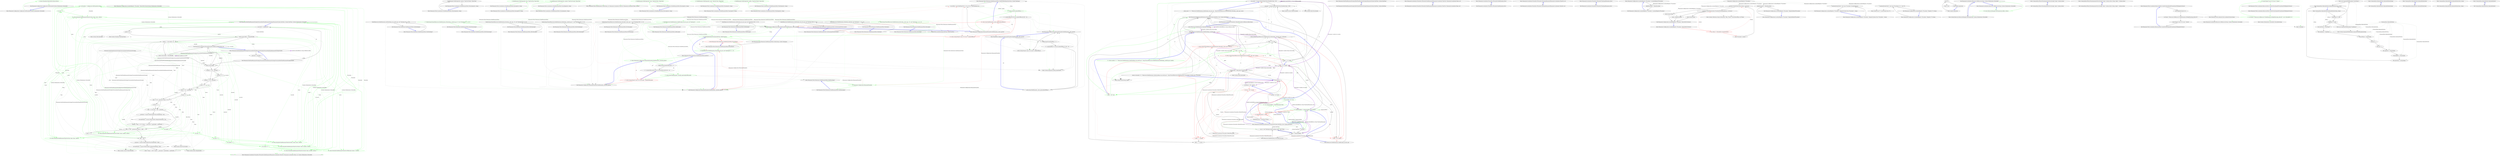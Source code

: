 digraph  {
d1 [cluster="Humanizer.Configuration.Configurator.GetFormatter(System.Globalization.CultureInfo)", color=green, community=0, label="4: return Formatters.ResolveForCulture(culture);", span="68-68"];
d0 [cluster="Humanizer.Configuration.Configurator.GetFormatter(System.Globalization.CultureInfo)", label="Entry Humanizer.Configuration.Configurator.GetFormatter(System.Globalization.CultureInfo)", span="66-66"];
d2 [cluster="Humanizer.Configuration.Configurator.GetFormatter(System.Globalization.CultureInfo)", label="Exit Humanizer.Configuration.Configurator.GetFormatter(System.Globalization.CultureInfo)", span="66-66"];
d3 [cluster="Humanizer.Configuration.LocaliserRegistry<TLocaliser>.ResolveForCulture(System.Globalization.CultureInfo)", label="Entry Humanizer.Configuration.LocaliserRegistry<TLocaliser>.ResolveForCulture(System.Globalization.CultureInfo)", span="36-36"];
m1_5 [cluster="Humanizer.Tests.DateHumanize.Verify(string, int, Humanizer.Localisation.TimeUnit, Humanizer.Localisation.Tense, double?)", file="DateHumanizeTests.cs", label="Entry Humanizer.Tests.DateHumanize.Verify(string, int, Humanizer.Localisation.TimeUnit, Humanizer.Localisation.Tense, double?)", span="29-29"];
m1_9 [cluster="Humanizer.Tests.Localisation.nl.DateHumanizeTests.MinutesAgo(int, string)", file="DateHumanizeTests.cs", label="Entry Humanizer.Tests.Localisation.nl.DateHumanizeTests.MinutesAgo(int, string)", span="31-31"];
m1_10 [cluster="Humanizer.Tests.Localisation.nl.DateHumanizeTests.MinutesAgo(int, string)", file="DateHumanizeTests.cs", label="DateHumanize.Verify(expected, minutes, TimeUnit.Minute, Tense.Past)", span="33-33"];
m1_11 [cluster="Humanizer.Tests.Localisation.nl.DateHumanizeTests.MinutesAgo(int, string)", file="DateHumanizeTests.cs", label="Exit Humanizer.Tests.Localisation.nl.DateHumanizeTests.MinutesAgo(int, string)", span="31-31"];
m1_2 [cluster="Humanizer.Tests.Localisation.nl.DateHumanizeTests.DaysAgo(int, string)", file="DateHumanizeTests.cs", label="Entry Humanizer.Tests.Localisation.nl.DateHumanizeTests.DaysAgo(int, string)", span="14-14"];
m1_3 [cluster="Humanizer.Tests.Localisation.nl.DateHumanizeTests.DaysAgo(int, string)", color=green, community=0, file="DateHumanizeTests.cs", label="4: DateHumanize.Verify(expected, days, TimeUnit.Day, Tense.Past)", span="16-16"];
m1_4 [cluster="Humanizer.Tests.Localisation.nl.DateHumanizeTests.DaysAgo(int, string)", file="DateHumanizeTests.cs", label="Exit Humanizer.Tests.Localisation.nl.DateHumanizeTests.DaysAgo(int, string)", span="14-14"];
m1_15 [cluster="Humanizer.Tests.Localisation.nl.DateHumanizeTests.SecondsAgo(int, string)", file="DateHumanizeTests.cs", label="Entry Humanizer.Tests.Localisation.nl.DateHumanizeTests.SecondsAgo(int, string)", span="47-47"];
m1_16 [cluster="Humanizer.Tests.Localisation.nl.DateHumanizeTests.SecondsAgo(int, string)", color=green, community=0, file="DateHumanizeTests.cs", label="13: DateHumanize.Verify(expected, seconds, TimeUnit.Second, Tense.Past)", span="49-49"];
m1_17 [cluster="Humanizer.Tests.Localisation.nl.DateHumanizeTests.SecondsAgo(int, string)", file="DateHumanizeTests.cs", label="Exit Humanizer.Tests.Localisation.nl.DateHumanizeTests.SecondsAgo(int, string)", span="47-47"];
m1_6 [cluster="Humanizer.Tests.Localisation.nl.DateHumanizeTests.HoursAgo(int, string)", file="DateHumanizeTests.cs", label="Entry Humanizer.Tests.Localisation.nl.DateHumanizeTests.HoursAgo(int, string)", span="22-22"];
m1_7 [cluster="Humanizer.Tests.Localisation.nl.DateHumanizeTests.HoursAgo(int, string)", color=green, community=0, file="DateHumanizeTests.cs", label="4: DateHumanize.Verify(expected, hours, TimeUnit.Hour, Tense.Past)", span="24-24"];
m1_8 [cluster="Humanizer.Tests.Localisation.nl.DateHumanizeTests.HoursAgo(int, string)", file="DateHumanizeTests.cs", label="Exit Humanizer.Tests.Localisation.nl.DateHumanizeTests.HoursAgo(int, string)", span="22-22"];
m1_18 [cluster="Humanizer.Tests.Localisation.nl.DateHumanizeTests.YearsAgo(int, string)", file="DateHumanizeTests.cs", label="Entry Humanizer.Tests.Localisation.nl.DateHumanizeTests.YearsAgo(int, string)", span="55-55"];
m1_19 [cluster="Humanizer.Tests.Localisation.nl.DateHumanizeTests.YearsAgo(int, string)", color=green, community=0, file="DateHumanizeTests.cs", label="13: DateHumanize.Verify(expected, years, TimeUnit.Year, Tense.Past)", span="57-57"];
m1_20 [cluster="Humanizer.Tests.Localisation.nl.DateHumanizeTests.YearsAgo(int, string)", file="DateHumanizeTests.cs", label="Exit Humanizer.Tests.Localisation.nl.DateHumanizeTests.YearsAgo(int, string)", span="55-55"];
m1_12 [cluster="Humanizer.Tests.Localisation.nl.DateHumanizeTests.MonthsAgo(int, string)", file="DateHumanizeTests.cs", label="Entry Humanizer.Tests.Localisation.nl.DateHumanizeTests.MonthsAgo(int, string)", span="39-39"];
m1_13 [cluster="Humanizer.Tests.Localisation.nl.DateHumanizeTests.MonthsAgo(int, string)", color=green, community=0, file="DateHumanizeTests.cs", label="4: DateHumanize.Verify(expected, months, TimeUnit.Month, Tense.Past)", span="41-41"];
m1_14 [cluster="Humanizer.Tests.Localisation.nl.DateHumanizeTests.MonthsAgo(int, string)", file="DateHumanizeTests.cs", label="Exit Humanizer.Tests.Localisation.nl.DateHumanizeTests.MonthsAgo(int, string)", span="39-39"];
m2_7 [cluster="Humanizer.Tests.Extensions.DateHumanizeTests.VerifyWithDateInjection(string, System.TimeSpan)", file="DefaultDateTimeHumanizeStrategy.cs", label="Entry Humanizer.Tests.Extensions.DateHumanizeTests.VerifyWithDateInjection(string, System.TimeSpan)", span="13-13"];
m2_5 [cluster="Humanizer.Configuration.RomanianFormatter.DateHumanize__days_ago(int)", file="DefaultDateTimeHumanizeStrategy.cs", label="Exit Humanizer.Configuration.RomanianFormatter.DateHumanize__days_ago(int)", span="6-6"];
m2_22 [cluster="Humanizer.Tests.Extensions.DateHumanizeTests.JustNow()", file="DefaultDateTimeHumanizeStrategy.cs", label="Entry Humanizer.Tests.Extensions.DateHumanizeTests.JustNow()", span="35-35"];
m2_25 [cluster="Humanizer.Configuration.RomanianFormatter.DateHumanize__seconds_ago(int)", file="DefaultDateTimeHumanizeStrategy.cs", label="0 < numberOfSeconds%100 && numberOfSeconds%100 < 20", span="46-46"];
m2_26 [cluster="Humanizer.Configuration.RomanianFormatter.DateHumanize__seconds_ago(int)", color=green, community=0, file="DefaultDateTimeHumanizeStrategy.cs", label="17: return base.DateHumanize__seconds_ago(numberOfSeconds);", span="48-48"];
m2_27 [cluster="Humanizer.Configuration.RomanianFormatter.DateHumanize__seconds_ago(int)", color=red, community=0, file="DefaultDateTimeHumanizeStrategy.cs", label="17: return string.Format(''acum {0} de secunde'', numberOfSeconds);", span="51-51"];
m2_41 [cluster="Humanizer.Tests.Extensions.DateHumanizeTests.Yesterday()", file="DefaultDateTimeHumanizeStrategy.cs", label="Entry Humanizer.Tests.Extensions.DateHumanizeTests.Yesterday()", span="71-71"];
m2_42 [cluster="Humanizer.Tests.Extensions.DateHumanizeTests.Yesterday()", file="DefaultDateTimeHumanizeStrategy.cs", label="Verify(Resources.DateExtensions_Yesterday_yesterday, new TimeSpan(-1, -10, 0, 0))", span="73-73"];
m2_43 [cluster="Humanizer.Tests.Extensions.DateHumanizeTests.Yesterday()", file="DefaultDateTimeHumanizeStrategy.cs", label="Exit Humanizer.Tests.Extensions.DateHumanizeTests.Yesterday()", span="71-71"];
m2_6 [cluster="System.Diagnostics.Debug.Assert(bool)", file="DefaultDateTimeHumanizeStrategy.cs", label="Entry System.Diagnostics.Debug.Assert(bool)", span="0-0"];
m2_38 [cluster="Humanizer.Tests.Extensions.DateHumanizeTests.HoursAgo()", file="DefaultDateTimeHumanizeStrategy.cs", label="Entry Humanizer.Tests.Extensions.DateHumanizeTests.HoursAgo()", span="65-65"];
m2_39 [cluster="Humanizer.Tests.Extensions.DateHumanizeTests.HoursAgo()", color=green, community=0, file="DefaultDateTimeHumanizeStrategy.cs", label="17: Verify(string.Format(Resources.DateExtensions_HoursAgo__hours_ago, 10), new TimeSpan(0, -10, 0, 0))", span="67-67"];
m2_40 [cluster="Humanizer.Tests.Extensions.DateHumanizeTests.HoursAgo()", file="DefaultDateTimeHumanizeStrategy.cs", label="Exit Humanizer.Tests.Extensions.DateHumanizeTests.HoursAgo()", span="65-65"];
m2_21 [cluster="Humanizer.Configuration.RomanianFormatter.DateHumanize__minutes_ago(int)", file="DefaultDateTimeHumanizeStrategy.cs", label="Exit Humanizer.Configuration.RomanianFormatter.DateHumanize__minutes_ago(int)", span="30-30"];
m2_28 [cluster="Humanizer.Configuration.RomanianFormatter.DateHumanize__seconds_ago(int)", file="DefaultDateTimeHumanizeStrategy.cs", label="Exit Humanizer.Configuration.RomanianFormatter.DateHumanize__seconds_ago(int)", span="42-42"];
m2_8 [cluster="Humanizer.Tests.Extensions.DateHumanizeTests.VerifyWithDateInjection(string, System.TimeSpan)", file="DefaultDateTimeHumanizeStrategy.cs", label="var utcNow = new DateTime(2013, 6, 20, 9, 58, 22, DateTimeKind.Utc)", span="15-15"];
m2_23 [cluster="Humanizer.Configuration.RomanianFormatter.DateHumanize__seconds_ago(int)", color=green, community=0, file="DefaultDateTimeHumanizeStrategy.cs", label="17: Entry Humanizer.Configuration.RomanianFormatter.DateHumanize__seconds_ago(int)", span="42-42"];
m2_24 [cluster="Humanizer.Configuration.RomanianFormatter.DateHumanize__seconds_ago(int)", file="DefaultDateTimeHumanizeStrategy.cs", label="Debug.Assert(numberOfSeconds > 1)", span="44-44"];
m2_15 [cluster="Humanizer.Tests.Extensions.DateHumanizeTests.Verify(string, System.TimeSpan)", file="DefaultDateTimeHumanizeStrategy.cs", label="VerifyWithCurrentDate(expectedString, deltaFromNow)", span="24-24"];
m2_0 [cluster="Humanizer.Configuration.RomanianFormatter.DateHumanize__days_ago(int)", file="DefaultDateTimeHumanizeStrategy.cs", label="Entry Humanizer.Configuration.RomanianFormatter.DateHumanize__days_ago(int)", span="6-6"];
m2_1 [cluster="Humanizer.Configuration.RomanianFormatter.DateHumanize__days_ago(int)", file="DefaultDateTimeHumanizeStrategy.cs", label="Debug.Assert(numberOfDays > 1)", span="8-8"];
m2_2 [cluster="Humanizer.Configuration.RomanianFormatter.DateHumanize__days_ago(int)", file="DefaultDateTimeHumanizeStrategy.cs", label="0 < numberOfDays % 100 && numberOfDays % 100 < 20", span="10-10"];
m2_3 [cluster="Humanizer.Configuration.RomanianFormatter.DateHumanize__days_ago(int)", file="DefaultDateTimeHumanizeStrategy.cs", label="return base.DateHumanize__days_ago(numberOfDays);", span="12-12"];
m2_47 [cluster="Humanizer.Tests.Extensions.DateHumanizeTests.OneMonthAgo()", file="DefaultDateTimeHumanizeStrategy.cs", label="Entry Humanizer.Tests.Extensions.DateHumanizeTests.OneMonthAgo()", span="83-83"];
m2_48 [cluster="Humanizer.Tests.Extensions.DateHumanizeTests.OneMonthAgo()", file="DefaultDateTimeHumanizeStrategy.cs", label="Verify(Resources.DateExtensions_OneMonthAgo_one_month_ago, new TimeSpan(-30, 0, 0, 0))", span="85-85"];
m2_49 [cluster="Humanizer.Tests.Extensions.DateHumanizeTests.OneMonthAgo()", file="DefaultDateTimeHumanizeStrategy.cs", label="Exit Humanizer.Tests.Extensions.DateHumanizeTests.OneMonthAgo()", span="83-83"];
m2_10 [cluster="Humanizer.Configuration.RomanianFormatter.DateHumanize__hours_ago(int)", color=green, community=0, file="DefaultDateTimeHumanizeStrategy.cs", label="22: Debug.Assert(numberOfHours > 1)", span="20-20"];
m2_9 [cluster="Humanizer.Configuration.RomanianFormatter.DateHumanize__hours_ago(int)", file="DefaultDateTimeHumanizeStrategy.cs", label="Entry Humanizer.Configuration.RomanianFormatter.DateHumanize__hours_ago(int)", span="18-18"];
m2_11 [cluster="Humanizer.Configuration.RomanianFormatter.DateHumanize__hours_ago(int)", file="DefaultDateTimeHumanizeStrategy.cs", label="0 < numberOfHours%100 && numberOfHours%100 < 20", span="22-22"];
m2_12 [cluster="Humanizer.Configuration.RomanianFormatter.DateHumanize__hours_ago(int)", color=red, community=0, file="DefaultDateTimeHumanizeStrategy.cs", label="22: return base.DateHumanize__hours_ago(numberOfHours);", span="24-24"];
m2_13 [cluster="Humanizer.Configuration.RomanianFormatter.DateHumanize__hours_ago(int)", color=red, community=0, file="DefaultDateTimeHumanizeStrategy.cs", label="22: return string.Format(''acum {0} de ore'', numberOfHours);", span="27-27"];
m2_32 [cluster="Humanizer.Tests.Extensions.DateHumanizeTests.AFewMinutesAgo()", file="DefaultDateTimeHumanizeStrategy.cs", label="Entry Humanizer.Tests.Extensions.DateHumanizeTests.AFewMinutesAgo()", span="53-53"];
m2_33 [cluster="Humanizer.Tests.Extensions.DateHumanizeTests.AFewMinutesAgo()", color=green, community=0, file="DefaultDateTimeHumanizeStrategy.cs", label="17: Verify(string.Format(Resources.DateExtensions_MinutesAgo__minutes_ago, 10), new TimeSpan(0, 0, -10, 0))", span="55-55"];
m2_34 [cluster="Humanizer.Tests.Extensions.DateHumanizeTests.AFewMinutesAgo()", file="DefaultDateTimeHumanizeStrategy.cs", label="Exit Humanizer.Tests.Extensions.DateHumanizeTests.AFewMinutesAgo()", span="53-53"];
m2_44 [cluster="Humanizer.Tests.Extensions.DateHumanizeTests.AFewDaysAgo()", file="DefaultDateTimeHumanizeStrategy.cs", label="Entry Humanizer.Tests.Extensions.DateHumanizeTests.AFewDaysAgo()", span="77-77"];
m2_45 [cluster="Humanizer.Tests.Extensions.DateHumanizeTests.AFewDaysAgo()", file="DefaultDateTimeHumanizeStrategy.cs", label="Verify(string.Format(Resources.DateExtensions_DaysAgo__days_ago, 10), new TimeSpan(-10, 0, 0, 0))", span="79-79"];
m2_46 [cluster="Humanizer.Tests.Extensions.DateHumanizeTests.AFewDaysAgo()", file="DefaultDateTimeHumanizeStrategy.cs", label="Exit Humanizer.Tests.Extensions.DateHumanizeTests.AFewDaysAgo()", span="77-77"];
m2_50 [cluster="Humanizer.Tests.Extensions.DateHumanizeTests.AFewMonthsAgo()", file="DefaultDateTimeHumanizeStrategy.cs", label="Entry Humanizer.Tests.Extensions.DateHumanizeTests.AFewMonthsAgo()", span="89-89"];
m2_51 [cluster="Humanizer.Tests.Extensions.DateHumanizeTests.AFewMonthsAgo()", file="DefaultDateTimeHumanizeStrategy.cs", label="Verify(string.Format(Resources.DateExtensions_MonthsAgo__months_ago, 2), new TimeSpan(-60, 0, 0, 0))", span="91-91"];
m2_52 [cluster="Humanizer.Tests.Extensions.DateHumanizeTests.AFewMonthsAgo()", file="DefaultDateTimeHumanizeStrategy.cs", label="Exit Humanizer.Tests.Extensions.DateHumanizeTests.AFewMonthsAgo()", span="89-89"];
m2_4 [cluster="Humanizer.Configuration.RomanianFormatter.DateHumanize__days_ago(int)", file="DefaultDateTimeHumanizeStrategy.cs", label="return string.Format(''acum {0} de zile'', numberOfDays);", span="15-15"];
m2_35 [cluster="Humanizer.Tests.Extensions.DateHumanizeTests.AnHourAgo()", file="DefaultDateTimeHumanizeStrategy.cs", label="Entry Humanizer.Tests.Extensions.DateHumanizeTests.AnHourAgo()", span="59-59"];
m2_36 [cluster="Humanizer.Tests.Extensions.DateHumanizeTests.AnHourAgo()", color=green, community=0, file="DefaultDateTimeHumanizeStrategy.cs", label="1: Verify(Resources.DateExtensions_OneHourAgo_an_hour_ago, new TimeSpan(0, -1, -10, 0))", span="61-61"];
m2_37 [cluster="Humanizer.Tests.Extensions.DateHumanizeTests.AnHourAgo()", file="DefaultDateTimeHumanizeStrategy.cs", label="Exit Humanizer.Tests.Extensions.DateHumanizeTests.AnHourAgo()", span="59-59"];
m2_29 [cluster="Humanizer.Tests.Extensions.DateHumanizeTests.OneMinuteAgo()", file="DefaultDateTimeHumanizeStrategy.cs", label="Entry Humanizer.Tests.Extensions.DateHumanizeTests.OneMinuteAgo()", span="47-47"];
m2_16 [cluster="Humanizer.Tests.Extensions.DateHumanizeTests.Verify(string, System.TimeSpan)", color=green, community=0, file="DefaultDateTimeHumanizeStrategy.cs", label="9: VerifyWithDateInjection(expectedString, deltaFromNow)", span="25-25"];
m2_17 [cluster="Humanizer.Tests.Extensions.DateHumanizeTests.Verify(string, System.TimeSpan)", file="DefaultDateTimeHumanizeStrategy.cs", label="Exit Humanizer.Tests.Extensions.DateHumanizeTests.Verify(string, System.TimeSpan)", span="22-22"];
m2_18 [cluster="Humanizer.Tests.Extensions.DateHumanizeTests.FutureDates()", file="DefaultDateTimeHumanizeStrategy.cs", label="Entry Humanizer.Tests.Extensions.DateHumanizeTests.FutureDates()", span="29-29"];
m2_19 [cluster="Humanizer.Tests.Extensions.DateHumanizeTests.FutureDates()", color=green, community=0, file="DefaultDateTimeHumanizeStrategy.cs", label="9: Verify(Resources.DateExtensions_FutureDate_not_yet, new TimeSpan(0, 0, 1, 0))", span="31-31"];
m2_20 [cluster="Humanizer.Tests.Extensions.DateHumanizeTests.FutureDates()", color=red, community=0, file="DefaultDateTimeHumanizeStrategy.cs", label="9: Exit Humanizer.Tests.Extensions.DateHumanizeTests.FutureDates()", span="29-29"];
m2_59 [cluster="Humanizer.Tests.Extensions.DateHumanizeTests.FewYearsAgo()", file="DefaultDateTimeHumanizeStrategy.cs", label="Entry Humanizer.Tests.Extensions.DateHumanizeTests.FewYearsAgo()", span="107-107"];
m2_60 [cluster="Humanizer.Tests.Extensions.DateHumanizeTests.FewYearsAgo()", file="DefaultDateTimeHumanizeStrategy.cs", label="Verify(string.Format(Resources.DateExtensions_YearsAgo__years_ago, 2), new TimeSpan(-900, 0, 0, 0))", span="109-109"];
m2_61 [cluster="Humanizer.Tests.Extensions.DateHumanizeTests.FewYearsAgo()", file="DefaultDateTimeHumanizeStrategy.cs", label="Exit Humanizer.Tests.Extensions.DateHumanizeTests.FewYearsAgo()", span="107-107"];
m2_53 [cluster="Humanizer.Tests.Extensions.DateHumanizeTests.OneYearAgoIsNotAccureate()", file="DefaultDateTimeHumanizeStrategy.cs", label="Entry Humanizer.Tests.Extensions.DateHumanizeTests.OneYearAgoIsNotAccureate()", span="95-95"];
m2_54 [cluster="Humanizer.Tests.Extensions.DateHumanizeTests.OneYearAgoIsNotAccureate()", file="DefaultDateTimeHumanizeStrategy.cs", label="Verify(Resources.DateExtensions_OneYearAgo_one_year_ago, new TimeSpan(-360, 0, 0, 0))", span="97-97"];
m2_55 [cluster="Humanizer.Tests.Extensions.DateHumanizeTests.OneYearAgoIsNotAccureate()", file="DefaultDateTimeHumanizeStrategy.cs", label="Exit Humanizer.Tests.Extensions.DateHumanizeTests.OneYearAgoIsNotAccureate()", span="95-95"];
m2_56 [cluster="Humanizer.Tests.Extensions.DateHumanizeTests.OneYearAgo()", file="DefaultDateTimeHumanizeStrategy.cs", label="Entry Humanizer.Tests.Extensions.DateHumanizeTests.OneYearAgo()", span="101-101"];
m2_57 [cluster="Humanizer.Tests.Extensions.DateHumanizeTests.OneYearAgo()", file="DefaultDateTimeHumanizeStrategy.cs", label="Verify(Resources.DateExtensions_OneYearAgo_one_year_ago, new TimeSpan(-400, 0, 0, 0))", span="103-103"];
m2_58 [cluster="Humanizer.Tests.Extensions.DateHumanizeTests.OneYearAgo()", file="DefaultDateTimeHumanizeStrategy.cs", label="Exit Humanizer.Tests.Extensions.DateHumanizeTests.OneYearAgo()", span="101-101"];
m2_14 [cluster="Humanizer.Configuration.RomanianFormatter.DateHumanize__hours_ago(int)", file="DefaultDateTimeHumanizeStrategy.cs", label="Exit Humanizer.Configuration.RomanianFormatter.DateHumanize__hours_ago(int)", span="18-18"];
m2_30 [cluster="Humanizer.Tests.Extensions.DateHumanizeTests.OneMinuteAgo()", color=green, community=0, file="DefaultDateTimeHumanizeStrategy.cs", label="10: Humanizer.Configuration.RomanianFormatter", span=""];
m2_31 [cluster="Humanizer.Tests.Extensions.DateHumanizeTests.OneMinuteAgo()", file="DefaultDateTimeHumanizeStrategy.cs", label="Exit Humanizer.Tests.Extensions.DateHumanizeTests.OneMinuteAgo()", span="47-47"];
m2_62 [file="DefaultDateTimeHumanizeStrategy.cs", label="Humanizer.Tests.Extensions.DateHumanizeTests", span=""];
m3_30 [cluster="Humanizer.DateHumanizeExtensions.Humanize(System.DateTime, bool, System.DateTime?)", file="DefaultFormatter.cs", label="int months = Convert.ToInt32(Math.Floor((double)ts.Days / 30))", span="60-60"];
m3_32 [cluster="Humanizer.DateHumanizeExtensions.Humanize(System.DateTime, bool, System.DateTime?)", file="DefaultFormatter.cs", label="int years = Convert.ToInt32(Math.Floor((double)ts.Days / 365))", span="64-64"];
m3_33 [cluster="Humanizer.DateHumanizeExtensions.Humanize(System.DateTime, bool, System.DateTime?)", file="DefaultFormatter.cs", label="return years <= 1 ? Resources.DateExtensions_OneYearAgo_one_year_ago : string.Format(Resources.DateExtensions_YearsAgo__years_ago, years);", span="65-65"];
m3_35 [cluster="Humanizer.Localisation.Formatters.DefaultFormatter.GetResourceKey(string)", file="DefaultFormatter.cs", label="Exit Humanizer.Localisation.Formatters.DefaultFormatter.GetResourceKey(string)", span="97-97"];
m3_40 [cluster="System.Convert.ToInt32(double)", file="DefaultFormatter.cs", label="Entry System.Convert.ToInt32(double)", span="0-0"];
m3_19 [cluster="Humanizer.DateHumanizeExtensions.Humanize(System.DateTime, bool, System.DateTime?)", file="DefaultFormatter.cs", label="delta < 45 * minute", span="43-43"];
m3_28 [cluster="Humanizer.DateHumanizeExtensions.Humanize(System.DateTime, bool, System.DateTime?)", color=red, community=0, file="DefaultFormatter.cs", label="6: return string.Format(Resources.DateExtensions_DaysAgo__days_ago, ts.Days);", span="56-56"];
m3_29 [cluster="Humanizer.DateHumanizeExtensions.Humanize(System.DateTime, bool, System.DateTime?)", file="DefaultFormatter.cs", label="delta < 12 * month", span="58-58"];
m3_10 [cluster="Humanizer.DateHumanizeExtensions.Humanize(System.DateTime, bool, System.DateTime?)", color=green, community=0, file="DefaultFormatter.cs", label="21: comparisonBase = comparisonBase.ToLocalTime()", span="29-29"];
m3_20 [cluster="Humanizer.DateHumanizeExtensions.Humanize(System.DateTime, bool, System.DateTime?)", file="DefaultFormatter.cs", label="return string.Format(Resources.DateExtensions_MinutesAgo__minutes_ago, ts.Minutes);", span="44-44"];
m3_21 [cluster="Humanizer.DateHumanizeExtensions.Humanize(System.DateTime, bool, System.DateTime?)", color=red, community=0, file="DefaultFormatter.cs", label="7: delta < 90 * minute", span="46-46"];
m3_22 [cluster="Humanizer.DateHumanizeExtensions.Humanize(System.DateTime, bool, System.DateTime?)", file="DefaultFormatter.cs", label="return Resources.DateExtensions_OneHourAgo_an_hour_ago;", span="47-47"];
m3_38 [cluster="string.Format(string, object)", file="DefaultFormatter.cs", label="Entry string.Format(string, object)", span="0-0"];
m3_37 [cluster="System.Math.Abs(double)", file="DefaultFormatter.cs", label="Entry System.Math.Abs(double)", span="0-0"];
m3_39 [cluster="System.Math.Floor(double)", file="DefaultFormatter.cs", label="Entry System.Math.Floor(double)", span="0-0"];
m3_26 [cluster="Humanizer.DateHumanizeExtensions.Humanize(System.DateTime, bool, System.DateTime?)", file="DefaultFormatter.cs", label="return Resources.DateExtensions_Yesterday_yesterday;", span="53-53"];
m3_34 [cluster="Humanizer.DateHumanizeExtensions.Humanize(System.DateTime, bool, System.DateTime?)", file="DefaultFormatter.cs", label="Exit Humanizer.DateHumanizeExtensions.Humanize(System.DateTime, bool, System.DateTime?)", span="16-16"];
m3_7 [cluster="Humanizer.DateHumanizeExtensions.Humanize(System.DateTime, bool, System.DateTime?)", color=green, community=0, file="DefaultFormatter.cs", label="21: int month = 30 * day", span="25-25"];
m3_8 [cluster="Humanizer.DateHumanizeExtensions.Humanize(System.DateTime, bool, System.DateTime?)", color=green, community=0, file="DefaultFormatter.cs", label="21: var comparisonBase = dateToHumanize.Value", span="27-27"];
m3_9 [cluster="Humanizer.DateHumanizeExtensions.Humanize(System.DateTime, bool, System.DateTime?)", file="DefaultFormatter.cs", label="!utcDate", span="28-28"];
m3_3 [cluster="Humanizer.DateHumanizeExtensions.Humanize(System.DateTime, bool, System.DateTime?)", file="DefaultFormatter.cs", label="int second = 1", span="21-21"];
m3_14 [cluster="Humanizer.DateHumanizeExtensions.Humanize(System.DateTime, bool, System.DateTime?)", file="DefaultFormatter.cs", label="double delta = Math.Abs(ts.TotalSeconds)", span="35-35"];
m3_15 [cluster="Humanizer.DateHumanizeExtensions.Humanize(System.DateTime, bool, System.DateTime?)", color=red, community=0, file="DefaultFormatter.cs", label="7: delta < 1 * minute", span="37-37"];
m3_16 [cluster="Humanizer.DateHumanizeExtensions.Humanize(System.DateTime, bool, System.DateTime?)", file="DefaultFormatter.cs", label="return ts.Seconds == 1 ? Resources.DateExtensions_OneSecondAgo_one_second_ago : string.Format(Resources.DateExtensions_SecondsAgo__seconds_ago, ts.Seconds);", span="38-38"];
m3_17 [cluster="Humanizer.DateHumanizeExtensions.Humanize(System.DateTime, bool, System.DateTime?)", file="DefaultFormatter.cs", label="delta < 2 * minute", span="40-40"];
m3_11 [cluster="Humanizer.DateHumanizeExtensions.Humanize(System.DateTime, bool, System.DateTime?)", file="DefaultFormatter.cs", label="input > comparisonBase", span="31-31"];
m3_12 [cluster="Humanizer.DateHumanizeExtensions.Humanize(System.DateTime, bool, System.DateTime?)", file="DefaultFormatter.cs", label="return Resources.DateExtensions_FutureDate_not_yet;", span="32-32"];
m3_13 [cluster="Humanizer.DateHumanizeExtensions.Humanize(System.DateTime, bool, System.DateTime?)", file="DefaultFormatter.cs", label="var ts = new TimeSpan(comparisonBase.Ticks - input.Ticks)", span="34-34"];
m3_31 [cluster="Humanizer.DateHumanizeExtensions.Humanize(System.DateTime, bool, System.DateTime?)", color=green, community=0, file="DefaultFormatter.cs", label="21: return months <= 1 ? Resources.DateExtensions_OneMonthAgo_one_month_ago : string.Format(Resources.DateExtensions_MonthsAgo__months_ago, months);", span="61-61"];
m3_18 [cluster="Humanizer.DateHumanizeExtensions.Humanize(System.DateTime, bool, System.DateTime?)", file="DefaultFormatter.cs", label="return Resources.DateExtensions_OneMinuteAgo_a_minute_ago;", span="41-41"];
m3_24 [cluster="Humanizer.DateHumanizeExtensions.Humanize(System.DateTime, bool, System.DateTime?)", color=red, community=0, file="DefaultFormatter.cs", label="7: return string.Format(Resources.DateExtensions_HoursAgo__hours_ago, ts.Hours);", span="50-50"];
m3_25 [cluster="Humanizer.DateHumanizeExtensions.Humanize(System.DateTime, bool, System.DateTime?)", color=green, community=0, file="DefaultFormatter.cs", label="7: delta < 48 * hour", span="52-52"];
m3_0 [cluster="Humanizer.DateHumanizeExtensions.Humanize(System.DateTime, bool, System.DateTime?)", file="DefaultFormatter.cs", label="Entry Humanizer.DateHumanizeExtensions.Humanize(System.DateTime, bool, System.DateTime?)", span="16-16"];
m3_1 [cluster="Humanizer.DateHumanizeExtensions.Humanize(System.DateTime, bool, System.DateTime?)", color=red, community=0, file="DefaultFormatter.cs", label="21: dateToHumanize == null", span="18-18"];
m3_2 [cluster="Humanizer.DateHumanizeExtensions.Humanize(System.DateTime, bool, System.DateTime?)", file="DefaultFormatter.cs", label="dateToHumanize = DateTime.UtcNow", span="19-19"];
m3_4 [cluster="Humanizer.DateHumanizeExtensions.Humanize(System.DateTime, bool, System.DateTime?)", file="DefaultFormatter.cs", label="int minute = 60 * second", span="22-22"];
m3_5 [cluster="Humanizer.DateHumanizeExtensions.Humanize(System.DateTime, bool, System.DateTime?)", color=red, community=0, file="DefaultFormatter.cs", label="7: int hour = 60 * minute", span="23-23"];
m3_6 [cluster="Humanizer.DateHumanizeExtensions.Humanize(System.DateTime, bool, System.DateTime?)", file="DefaultFormatter.cs", label="int day = 24 * hour", span="24-24"];
m3_36 [cluster="System.TimeSpan.TimeSpan(long)", file="DefaultFormatter.cs", label="Humanizer.Localisation.Formatters.DefaultFormatter", span=""];
m3_27 [cluster="Humanizer.DateHumanizeExtensions.Humanize(System.DateTime, bool, System.DateTime?)", color=green, community=0, file="DefaultFormatter.cs", label="7: delta < 30 * day", span="55-55"];
m3_23 [cluster="Humanizer.DateHumanizeExtensions.Humanize(System.DateTime, bool, System.DateTime?)", file="DefaultFormatter.cs", label="delta < 24 * hour", span="49-49"];
m4_0 [cluster="Humanizer.DateTimeHumanizeStrategy.IDateTimeHumanizeStrategy.Humanize(System.DateTime, System.DateTime)", file="IDateTimeHumanizeStrategy.cs", label="Entry Humanizer.DateTimeHumanizeStrategy.IDateTimeHumanizeStrategy.Humanize(System.DateTime, System.DateTime)", span="12-12"];
m4_1 [cluster="Humanizer.DateTimeHumanizeStrategy.IDateTimeHumanizeStrategy.Humanize(System.DateTime, System.DateTime)", file="IDateTimeHumanizeStrategy.cs", label="Exit Humanizer.DateTimeHumanizeStrategy.IDateTimeHumanizeStrategy.Humanize(System.DateTime, System.DateTime)", span="12-12"];
m5_2 [cluster="Humanizer.Localisation.Formatters.IFormatter.DateHumanize(Humanizer.Localisation.TimeUnit, Humanizer.Localisation.Tense, int)", file="IFormatter.cs", label="Entry Humanizer.Localisation.Formatters.IFormatter.DateHumanize(Humanizer.Localisation.TimeUnit, Humanizer.Localisation.Tense, int)", span="22-22"];
m5_3 [cluster="Humanizer.Localisation.Formatters.IFormatter.DateHumanize(Humanizer.Localisation.TimeUnit, Humanizer.Localisation.Tense, int)", file="IFormatter.cs", label="Exit Humanizer.Localisation.Formatters.IFormatter.DateHumanize(Humanizer.Localisation.TimeUnit, Humanizer.Localisation.Tense, int)", span="22-22"];
m5_0 [cluster="Humanizer.Localisation.Formatters.IFormatter.DateHumanize_Now()", file="IFormatter.cs", label="Entry Humanizer.Localisation.Formatters.IFormatter.DateHumanize_Now()", span="13-13"];
m5_1 [cluster="Humanizer.Localisation.Formatters.IFormatter.DateHumanize_Now()", file="IFormatter.cs", label="Exit Humanizer.Localisation.Formatters.IFormatter.DateHumanize_Now()", span="13-13"];
m5_6 [cluster="Humanizer.Localisation.Formatters.IFormatter.TimeSpanHumanize(Humanizer.Localisation.TimeUnit, int)", file="IFormatter.cs", label="Entry Humanizer.Localisation.Formatters.IFormatter.TimeSpanHumanize(Humanizer.Localisation.TimeUnit, int)", span="36-36"];
m5_7 [cluster="Humanizer.Localisation.Formatters.IFormatter.TimeSpanHumanize(Humanizer.Localisation.TimeUnit, int)", file="IFormatter.cs", label="Exit Humanizer.Localisation.Formatters.IFormatter.TimeSpanHumanize(Humanizer.Localisation.TimeUnit, int)", span="36-36"];
m5_4 [cluster="Humanizer.Localisation.Formatters.IFormatter.TimeSpanHumanize_Zero()", file="IFormatter.cs", label="Entry Humanizer.Localisation.Formatters.IFormatter.TimeSpanHumanize_Zero()", span="28-28"];
m5_5 [cluster="Humanizer.Localisation.Formatters.IFormatter.TimeSpanHumanize_Zero()", file="IFormatter.cs", label="Exit Humanizer.Localisation.Formatters.IFormatter.TimeSpanHumanize_Zero()", span="28-28"];
m6_0 [cluster="Humanizer.Configuration.LocaliserRegistry<TLocaliser>.LocaliserRegistry(TLocaliser)", file="LocaliserRegistry.cs", label="Entry Humanizer.Configuration.LocaliserRegistry<TLocaliser>.LocaliserRegistry(TLocaliser)", span="19-19"];
m6_1 [cluster="Humanizer.Configuration.LocaliserRegistry<TLocaliser>.LocaliserRegistry(TLocaliser)", file="LocaliserRegistry.cs", label="_defaultLocaliser = defaultLocaliser", span="21-21"];
m6_2 [cluster="Humanizer.Configuration.LocaliserRegistry<TLocaliser>.LocaliserRegistry(TLocaliser)", file="LocaliserRegistry.cs", label="Exit Humanizer.Configuration.LocaliserRegistry<TLocaliser>.LocaliserRegistry(TLocaliser)", span="19-19"];
m6_12 [cluster="System.Collections.Generic.IDictionary<TKey, TValue>.TryGetValue(TKey, out TValue)", file="LocaliserRegistry.cs", label="Entry System.Collections.Generic.IDictionary<TKey, TValue>.TryGetValue(TKey, out TValue)", span="0-0"];
m6_21 [cluster="Humanizer.Configuration.LocaliserRegistry<TLocaliser>.Register(System.Func<TLocaliser>, string)", file="LocaliserRegistry.cs", label="Entry Humanizer.Configuration.LocaliserRegistry<TLocaliser>.Register(System.Func<TLocaliser>, string)", span="54-54"];
m6_22 [cluster="Humanizer.Configuration.LocaliserRegistry<TLocaliser>.Register(System.Func<TLocaliser>, string)", file="LocaliserRegistry.cs", label="_localisers[localeCode] = new Lazy<TLocaliser>(localiserFactory)", span="56-56"];
m6_23 [cluster="Humanizer.Configuration.LocaliserRegistry<TLocaliser>.Register(System.Func<TLocaliser>, string)", file="LocaliserRegistry.cs", label="Exit Humanizer.Configuration.LocaliserRegistry<TLocaliser>.Register(System.Func<TLocaliser>, string)", span="54-54"];
m6_13 [cluster="Humanizer.Configuration.LocaliserRegistry<TLocaliser>.Register<T>(string)", file="LocaliserRegistry.cs", label="Entry Humanizer.Configuration.LocaliserRegistry<TLocaliser>.Register<T>(string)", span="45-45"];
m6_14 [cluster="Humanizer.Configuration.LocaliserRegistry<TLocaliser>.Register<T>(string)", file="LocaliserRegistry.cs", label="_localisers[localeCode] = new Lazy<TLocaliser>(() => new T())", span="48-48"];
m6_15 [cluster="Humanizer.Configuration.LocaliserRegistry<TLocaliser>.Register<T>(string)", file="LocaliserRegistry.cs", label="Exit Humanizer.Configuration.LocaliserRegistry<TLocaliser>.Register<T>(string)", span="45-45"];
m6_16 [cluster="System.Lazy<T>.Lazy(System.Func<T>)", file="LocaliserRegistry.cs", label="Entry System.Lazy<T>.Lazy(System.Func<T>)", span="0-0"];
m6_3 [cluster="Humanizer.Configuration.LocaliserRegistry<TLocaliser>.ResolveForUiCulture()", file="LocaliserRegistry.cs", label="Entry Humanizer.Configuration.LocaliserRegistry<TLocaliser>.ResolveForUiCulture()", span="27-27"];
m6_4 [cluster="Humanizer.Configuration.LocaliserRegistry<TLocaliser>.ResolveForUiCulture()", color=red, community=0, file="LocaliserRegistry.cs", label="5: var culture = CultureInfo.CurrentUICulture", span="29-29"];
m6_5 [cluster="Humanizer.Configuration.LocaliserRegistry<TLocaliser>.ResolveForUiCulture()", file="LocaliserRegistry.cs", label="Lazy<TLocaliser> factory", span="31-31"];
m6_6 [cluster="Humanizer.Configuration.LocaliserRegistry<TLocaliser>.ResolveForUiCulture()", file="LocaliserRegistry.cs", label="_localisers.TryGetValue(culture.Name, out factory)", span="33-33"];
m6_8 [cluster="Humanizer.Configuration.LocaliserRegistry<TLocaliser>.ResolveForUiCulture()", file="LocaliserRegistry.cs", label="_localisers.TryGetValue(culture.TwoLetterISOLanguageName, out factory)", span="36-36"];
m6_7 [cluster="Humanizer.Configuration.LocaliserRegistry<TLocaliser>.ResolveForUiCulture()", file="LocaliserRegistry.cs", label="return factory.Value;", span="34-34"];
m6_9 [cluster="Humanizer.Configuration.LocaliserRegistry<TLocaliser>.ResolveForUiCulture()", file="LocaliserRegistry.cs", label="return factory.Value;", span="37-37"];
m6_10 [cluster="Humanizer.Configuration.LocaliserRegistry<TLocaliser>.ResolveForUiCulture()", file="LocaliserRegistry.cs", label="return _defaultLocaliser;", span="39-39"];
m6_11 [cluster="Humanizer.Configuration.LocaliserRegistry<TLocaliser>.ResolveForUiCulture()", file="LocaliserRegistry.cs", label="Exit Humanizer.Configuration.LocaliserRegistry<TLocaliser>.ResolveForUiCulture()", span="27-27"];
m6_20 [cluster="T.cstr", file="LocaliserRegistry.cs", label="Entry T.cstr", span=""];
m6_24 [cluster="Humanizer.Configuration.LocaliserRegistry<TLocaliser>.RegisterDefault(TLocaliser)", file="LocaliserRegistry.cs", label="Entry Humanizer.Configuration.LocaliserRegistry<TLocaliser>.RegisterDefault(TLocaliser)", span="62-62"];
m6_25 [cluster="Humanizer.Configuration.LocaliserRegistry<TLocaliser>.RegisterDefault(TLocaliser)", file="LocaliserRegistry.cs", label="_defaultLocaliser = defaultLocaliser", span="64-64"];
m6_26 [cluster="Humanizer.Configuration.LocaliserRegistry<TLocaliser>.RegisterDefault(TLocaliser)", file="LocaliserRegistry.cs", label="Exit Humanizer.Configuration.LocaliserRegistry<TLocaliser>.RegisterDefault(TLocaliser)", span="62-62"];
m6_17 [cluster="lambda expression", file="LocaliserRegistry.cs", label="Entry lambda expression", span="48-48"];
m6_18 [cluster="lambda expression", file="LocaliserRegistry.cs", label="new T()", span="48-48"];
m6_19 [cluster="lambda expression", file="LocaliserRegistry.cs", label="Exit lambda expression", span="48-48"];
m6_27 [file="LocaliserRegistry.cs", label="Humanizer.Configuration.LocaliserRegistry<TLocaliser>", span=""];
m7_49 [cluster="Humanizer.Localisation.Formatters.IFormatter.DateHumanize(Humanizer.Localisation.TimeUnit, Humanizer.Localisation.Tense, int, System.Globalization.CultureInfo)", file="PrecisionDateTimeHumanizeStrategy.cs", label="Entry Humanizer.Localisation.Formatters.IFormatter.DateHumanize(Humanizer.Localisation.TimeUnit, Humanizer.Localisation.Tense, int, System.Globalization.CultureInfo)", span="26-26"];
m7_43 [cluster="System.TimeSpan.TimeSpan(long)", file="PrecisionDateTimeHumanizeStrategy.cs", label="Entry System.TimeSpan.TimeSpan(long)", span="0-0"];
m7_44 [cluster="System.Math.Abs(long)", file="PrecisionDateTimeHumanizeStrategy.cs", label="Entry System.Math.Abs(long)", span="0-0"];
m7_46 [cluster="System.Convert.ToInt32(double)", file="PrecisionDateTimeHumanizeStrategy.cs", label="Entry System.Convert.ToInt32(double)", span="0-0"];
m7_3 [cluster="Humanizer.Localisation.RussianFormatter.GetResourceKey(string, int)", file="PrecisionDateTimeHumanizeStrategy.cs", label="var mod10 = number%10", span="12-12"];
m7_28 [cluster="Humanizer.DateTimeHumanizeStrategy.PrecisionDateTimeHumanizeStrategy.Humanize(System.DateTime, System.DateTime, System.Globalization.CultureInfo)", color=green, community=0, file="PrecisionDateTimeHumanizeStrategy.cs", label="24: var formatter = Configurator.GetFormatter(culture)", span="63-63"];
m7_24 [cluster="Humanizer.DateTimeHumanizeStrategy.PrecisionDateTimeHumanizeStrategy.Humanize(System.DateTime, System.DateTime, System.Globalization.CultureInfo)", file="PrecisionDateTimeHumanizeStrategy.cs", label="days > 365", span="55-55"];
m7_27 [cluster="Humanizer.DateTimeHumanizeStrategy.PrecisionDateTimeHumanizeStrategy.Humanize(System.DateTime, System.DateTime, System.Globalization.CultureInfo)", file="PrecisionDateTimeHumanizeStrategy.cs", label="years = (days >= 365 * (factor + _precision)) ? maxMonths : maxMonths - 1", span="59-59"];
m7_29 [cluster="Humanizer.DateTimeHumanizeStrategy.PrecisionDateTimeHumanizeStrategy.Humanize(System.DateTime, System.DateTime, System.Globalization.CultureInfo)", color=green, community=0, file="PrecisionDateTimeHumanizeStrategy.cs", label="24: years > 0", span="64-64"];
m7_30 [cluster="Humanizer.DateTimeHumanizeStrategy.PrecisionDateTimeHumanizeStrategy.Humanize(System.DateTime, System.DateTime, System.Globalization.CultureInfo)", color=green, community=0, file="PrecisionDateTimeHumanizeStrategy.cs", label="24: return formatter.DateHumanize(TimeUnit.Year, tense, years, culture);", span="64-64"];
m7_32 [cluster="Humanizer.DateTimeHumanizeStrategy.PrecisionDateTimeHumanizeStrategy.Humanize(System.DateTime, System.DateTime, System.Globalization.CultureInfo)", color=green, community=0, file="PrecisionDateTimeHumanizeStrategy.cs", label="24: return formatter.DateHumanize(TimeUnit.Month, tense, months, culture);", span="65-65"];
m7_34 [cluster="Humanizer.DateTimeHumanizeStrategy.PrecisionDateTimeHumanizeStrategy.Humanize(System.DateTime, System.DateTime, System.Globalization.CultureInfo)", color=green, community=0, file="PrecisionDateTimeHumanizeStrategy.cs", label="24: return formatter.DateHumanize(TimeUnit.Day, tense, days, culture);", span="66-66"];
m7_36 [cluster="Humanizer.DateTimeHumanizeStrategy.PrecisionDateTimeHumanizeStrategy.Humanize(System.DateTime, System.DateTime, System.Globalization.CultureInfo)", color=green, community=0, file="PrecisionDateTimeHumanizeStrategy.cs", label="24: return formatter.DateHumanize(TimeUnit.Hour, tense, hours, culture);", span="67-67"];
m7_38 [cluster="Humanizer.DateTimeHumanizeStrategy.PrecisionDateTimeHumanizeStrategy.Humanize(System.DateTime, System.DateTime, System.Globalization.CultureInfo)", color=green, community=0, file="PrecisionDateTimeHumanizeStrategy.cs", label="24: return formatter.DateHumanize(TimeUnit.Minute, tense, minutes, culture);", span="68-68"];
m7_40 [cluster="Humanizer.DateTimeHumanizeStrategy.PrecisionDateTimeHumanizeStrategy.Humanize(System.DateTime, System.DateTime, System.Globalization.CultureInfo)", color=green, community=0, file="PrecisionDateTimeHumanizeStrategy.cs", label="24: return formatter.DateHumanize(TimeUnit.Second, tense, seconds, culture);", span="69-69"];
m7_41 [cluster="Humanizer.DateTimeHumanizeStrategy.PrecisionDateTimeHumanizeStrategy.Humanize(System.DateTime, System.DateTime, System.Globalization.CultureInfo)", color=green, community=0, file="PrecisionDateTimeHumanizeStrategy.cs", label="24: return formatter.DateHumanize(TimeUnit.Millisecond, tense, 0, culture);", span="70-70"];
m7_5 [cluster="Humanizer.Localisation.RussianFormatter.GetResourceKey(string, int)", file="PrecisionDateTimeHumanizeStrategy.cs", label="return resourceKey + SingularPostfix;", span="15-15"];
m7_7 [cluster="Humanizer.Localisation.RussianFormatter.GetResourceKey(string, int)", file="PrecisionDateTimeHumanizeStrategy.cs", label="return resourceKey + PaucalPostfix;", span="18-18"];
m7_23 [cluster="Humanizer.DateTimeHumanizeStrategy.PrecisionDateTimeHumanizeStrategy.Humanize(System.DateTime, System.DateTime, System.Globalization.CultureInfo)", file="PrecisionDateTimeHumanizeStrategy.cs", label="years = 1", span="54-54"];
m7_21 [cluster="Humanizer.DateTimeHumanizeStrategy.PrecisionDateTimeHumanizeStrategy.Humanize(System.DateTime, System.DateTime, System.Globalization.CultureInfo)", file="PrecisionDateTimeHumanizeStrategy.cs", label="months = (days >= 30 * (factor + _precision)) ? maxMonths : maxMonths - 1", span="50-50"];
m7_31 [cluster="Humanizer.DateTimeHumanizeStrategy.PrecisionDateTimeHumanizeStrategy.Humanize(System.DateTime, System.DateTime, System.Globalization.CultureInfo)", color=green, community=0, file="PrecisionDateTimeHumanizeStrategy.cs", label="24: months > 0", span="65-65"];
m7_17 [cluster="Humanizer.DateTimeHumanizeStrategy.PrecisionDateTimeHumanizeStrategy.Humanize(System.DateTime, System.DateTime, System.Globalization.CultureInfo)", file="PrecisionDateTimeHumanizeStrategy.cs", label="months = 1", span="45-45"];
m7_6 [cluster="Humanizer.Localisation.RussianFormatter.GetResourceKey(string, int)", file="PrecisionDateTimeHumanizeStrategy.cs", label="mod10 > 1 && mod10 < 5", span="17-17"];
m7_15 [cluster="Humanizer.DateTimeHumanizeStrategy.PrecisionDateTimeHumanizeStrategy.Humanize(System.DateTime, System.DateTime, System.Globalization.CultureInfo)", file="PrecisionDateTimeHumanizeStrategy.cs", label="days += 1", span="42-42"];
m7_33 [cluster="Humanizer.DateTimeHumanizeStrategy.PrecisionDateTimeHumanizeStrategy.Humanize(System.DateTime, System.DateTime, System.Globalization.CultureInfo)", color=green, community=0, file="PrecisionDateTimeHumanizeStrategy.cs", label="24: days > 0", span="66-66"];
m7_13 [cluster="Humanizer.DateTimeHumanizeStrategy.PrecisionDateTimeHumanizeStrategy.Humanize(System.DateTime, System.DateTime, System.Globalization.CultureInfo)", file="PrecisionDateTimeHumanizeStrategy.cs", label="hours += 1", span="41-41"];
m7_35 [cluster="Humanizer.DateTimeHumanizeStrategy.PrecisionDateTimeHumanizeStrategy.Humanize(System.DateTime, System.DateTime, System.Globalization.CultureInfo)", color=green, community=0, file="PrecisionDateTimeHumanizeStrategy.cs", label="24: hours > 0", span="67-67"];
m7_11 [cluster="Humanizer.DateTimeHumanizeStrategy.PrecisionDateTimeHumanizeStrategy.Humanize(System.DateTime, System.DateTime, System.Globalization.CultureInfo)", file="PrecisionDateTimeHumanizeStrategy.cs", label="minutes += 1", span="40-40"];
m7_37 [cluster="Humanizer.DateTimeHumanizeStrategy.PrecisionDateTimeHumanizeStrategy.Humanize(System.DateTime, System.DateTime, System.Globalization.CultureInfo)", color=green, community=0, file="PrecisionDateTimeHumanizeStrategy.cs", label="24: minutes > 0", span="68-68"];
m7_9 [cluster="Humanizer.Localisation.RussianFormatter.GetResourceKey(string, int)", file="PrecisionDateTimeHumanizeStrategy.cs", label="Exit Humanizer.Localisation.RussianFormatter.GetResourceKey(string, int)", span="7-7"];
m7_39 [cluster="Humanizer.DateTimeHumanizeStrategy.PrecisionDateTimeHumanizeStrategy.Humanize(System.DateTime, System.DateTime, System.Globalization.CultureInfo)", color=green, community=0, file="PrecisionDateTimeHumanizeStrategy.cs", label="24: seconds > 0", span="69-69"];
m7_4 [cluster="Humanizer.Localisation.RussianFormatter.GetResourceKey(string, int)", file="PrecisionDateTimeHumanizeStrategy.cs", label="mod10 == 1", span="14-14"];
m7_22 [cluster="Humanizer.DateTimeHumanizeStrategy.PrecisionDateTimeHumanizeStrategy.Humanize(System.DateTime, System.DateTime, System.Globalization.CultureInfo)", file="PrecisionDateTimeHumanizeStrategy.cs", label="days >= 365 * _precision && days <= 366", span="54-54"];
m7_25 [cluster="Humanizer.DateTimeHumanizeStrategy.PrecisionDateTimeHumanizeStrategy.Humanize(System.DateTime, System.DateTime, System.Globalization.CultureInfo)", file="PrecisionDateTimeHumanizeStrategy.cs", label="int factor = Convert.ToInt32(Math.Floor((double)days / 365))", span="57-57"];
m7_26 [cluster="Humanizer.DateTimeHumanizeStrategy.PrecisionDateTimeHumanizeStrategy.Humanize(System.DateTime, System.DateTime, System.Globalization.CultureInfo)", file="PrecisionDateTimeHumanizeStrategy.cs", label="int maxMonths = Convert.ToInt32(Math.Ceiling((double)days / 365))", span="58-58"];
m7_8 [cluster="Humanizer.Localisation.RussianFormatter.GetResourceKey(string, int)", file="PrecisionDateTimeHumanizeStrategy.cs", label="return resourceKey;", span="21-21"];
m7_19 [cluster="Humanizer.DateTimeHumanizeStrategy.PrecisionDateTimeHumanizeStrategy.Humanize(System.DateTime, System.DateTime, System.Globalization.CultureInfo)", file="PrecisionDateTimeHumanizeStrategy.cs", label="int factor = Convert.ToInt32(Math.Floor((double)days / 30))", span="48-48"];
m7_20 [cluster="Humanizer.DateTimeHumanizeStrategy.PrecisionDateTimeHumanizeStrategy.Humanize(System.DateTime, System.DateTime, System.Globalization.CultureInfo)", file="PrecisionDateTimeHumanizeStrategy.cs", label="int maxMonths = Convert.ToInt32(Math.Ceiling((double)days / 30))", span="49-49"];
m7_16 [cluster="Humanizer.DateTimeHumanizeStrategy.PrecisionDateTimeHumanizeStrategy.Humanize(System.DateTime, System.DateTime, System.Globalization.CultureInfo)", file="PrecisionDateTimeHumanizeStrategy.cs", label="days >= 30 * _precision & days <= 31", span="45-45"];
m7_18 [cluster="Humanizer.DateTimeHumanizeStrategy.PrecisionDateTimeHumanizeStrategy.Humanize(System.DateTime, System.DateTime, System.Globalization.CultureInfo)", file="PrecisionDateTimeHumanizeStrategy.cs", label="days > 31 && days < 365 * _precision", span="46-46"];
m7_10 [cluster="Humanizer.DateTimeHumanizeStrategy.PrecisionDateTimeHumanizeStrategy.Humanize(System.DateTime, System.DateTime, System.Globalization.CultureInfo)", file="PrecisionDateTimeHumanizeStrategy.cs", label="seconds >= 59 * _precision", span="40-40"];
m7_12 [cluster="Humanizer.DateTimeHumanizeStrategy.PrecisionDateTimeHumanizeStrategy.Humanize(System.DateTime, System.DateTime, System.Globalization.CultureInfo)", file="PrecisionDateTimeHumanizeStrategy.cs", label="minutes >= 59 * _precision", span="41-41"];
m7_14 [cluster="Humanizer.DateTimeHumanizeStrategy.PrecisionDateTimeHumanizeStrategy.Humanize(System.DateTime, System.DateTime, System.Globalization.CultureInfo)", file="PrecisionDateTimeHumanizeStrategy.cs", label="hours >= 23 * _precision", span="42-42"];
m7_42 [cluster="Humanizer.DateTimeHumanizeStrategy.PrecisionDateTimeHumanizeStrategy.Humanize(System.DateTime, System.DateTime, System.Globalization.CultureInfo)", file="PrecisionDateTimeHumanizeStrategy.cs", label="Exit Humanizer.DateTimeHumanizeStrategy.PrecisionDateTimeHumanizeStrategy.Humanize(System.DateTime, System.DateTime, System.Globalization.CultureInfo)", span="30-30"];
m7_0 [cluster="Humanizer.DateTimeHumanizeStrategy.PrecisionDateTimeHumanizeStrategy.PrecisionDateTimeHumanizeStrategy(double)", file="PrecisionDateTimeHumanizeStrategy.cs", label="Entry Humanizer.DateTimeHumanizeStrategy.PrecisionDateTimeHumanizeStrategy.PrecisionDateTimeHumanizeStrategy(double)", span="18-18"];
m7_1 [cluster="Humanizer.DateTimeHumanizeStrategy.PrecisionDateTimeHumanizeStrategy.PrecisionDateTimeHumanizeStrategy(double)", file="PrecisionDateTimeHumanizeStrategy.cs", label="_precision = precision", span="20-20"];
m7_2 [cluster="Humanizer.DateTimeHumanizeStrategy.PrecisionDateTimeHumanizeStrategy.PrecisionDateTimeHumanizeStrategy(double)", file="PrecisionDateTimeHumanizeStrategy.cs", label="Exit Humanizer.DateTimeHumanizeStrategy.PrecisionDateTimeHumanizeStrategy.PrecisionDateTimeHumanizeStrategy(double)", span="18-18"];
m7_45 [cluster="System.Math.Floor(double)", file="PrecisionDateTimeHumanizeStrategy.cs", label="Entry System.Math.Floor(double)", span="0-0"];
m7_47 [cluster="System.Math.Ceiling(double)", file="PrecisionDateTimeHumanizeStrategy.cs", label="Entry System.Math.Ceiling(double)", span="0-0"];
m7_50 [file="PrecisionDateTimeHumanizeStrategy.cs", label="Humanizer.DateTimeHumanizeStrategy.PrecisionDateTimeHumanizeStrategy", span=""];
m8_2 [cluster="Humanizer.Localisation.Resources.GetResource(string, System.Globalization.CultureInfo)", file="Resources.cs", label="Exit Humanizer.Localisation.Resources.GetResource(string, System.Globalization.CultureInfo)", span="18-18"];
m8_3 [cluster="System.Resources.ResourceManager.GetString(string, System.Globalization.CultureInfo)", file="Resources.cs", label="Entry System.Resources.ResourceManager.GetString(string, System.Globalization.CultureInfo)", span="0-0"];
m8_4 [cluster="CommandLine.IParser.ParseArgumentsStrict(string[], object, System.Action)", file="Resources.cs", label="Entry CommandLine.IParser.ParseArgumentsStrict(string[], object, System.Action)", span="78-78"];
m8_5 [cluster="CommandLine.IParser.ParseArgumentsStrict(string[], object, System.Action)", file="Resources.cs", label="Exit CommandLine.IParser.ParseArgumentsStrict(string[], object, System.Action)", span="78-78"];
m8_6 [cluster="CommandLine.IParser.ParseArgumentsStrict(string[], object, System.Action<string, object>, System.Action)", file="Resources.cs", label="Entry CommandLine.IParser.ParseArgumentsStrict(string[], object, System.Action<string, object>, System.Action)", span="95-95"];
m8_7 [cluster="CommandLine.IParser.ParseArgumentsStrict(string[], object, System.Action<string, object>, System.Action)", file="Resources.cs", label="Exit CommandLine.IParser.ParseArgumentsStrict(string[], object, System.Action<string, object>, System.Action)", span="95-95"];
m8_0 [cluster="Humanizer.Localisation.Resources.GetResource(string, System.Globalization.CultureInfo)", file="Resources.cs", label="Entry Humanizer.Localisation.Resources.GetResource(string, System.Globalization.CultureInfo)", span="18-18"];
m8_1 [cluster="Humanizer.Localisation.Resources.GetResource(string, System.Globalization.CultureInfo)", color=green, community=0, file="Resources.cs", label="20: return ResourceManager.GetString(resourceKey, culture);", span="20-20"];
m9_0 [cluster="Humanizer.Tests.Localisation.ResourcesTests.CanGetCultureSpecificTranslationsWithImplicitCulture()", file="ResourcesTests.cs", label="Entry Humanizer.Tests.Localisation.ResourcesTests.CanGetCultureSpecificTranslationsWithImplicitCulture()", span="9-9"];
m9_2 [cluster="Humanizer.Tests.Localisation.ResourcesTests.CanGetCultureSpecificTranslationsWithImplicitCulture()", file="ResourcesTests.cs", label="var format = Resources.GetResource(''DateHumanize_MultipleYearsAgo_Above20'')", span="13-13"];
m9_3 [cluster="Humanizer.Tests.Localisation.ResourcesTests.CanGetCultureSpecificTranslationsWithImplicitCulture()", file="ResourcesTests.cs", label="Assert.Equal(''acum {0} de ani'', format)", span="14-14"];
m9_1 [cluster="Humanizer.Tests.Localisation.ResourcesTests.CanGetCultureSpecificTranslationsWithImplicitCulture()", file="ResourcesTests.cs", label="new AmbientCulture(''ro'')", span="11-11"];
m9_4 [cluster="Humanizer.Tests.Localisation.ResourcesTests.CanGetCultureSpecificTranslationsWithImplicitCulture()", file="ResourcesTests.cs", label="Exit Humanizer.Tests.Localisation.ResourcesTests.CanGetCultureSpecificTranslationsWithImplicitCulture()", span="9-9"];
m9_8 [cluster="Humanizer.Tests.Localisation.ResourcesTests.CanGetCultureSpecificTranslationsWithExplicitCulture()", file="ResourcesTests.cs", label="Entry Humanizer.Tests.Localisation.ResourcesTests.CanGetCultureSpecificTranslationsWithExplicitCulture()", span="19-19"];
m9_9 [cluster="Humanizer.Tests.Localisation.ResourcesTests.CanGetCultureSpecificTranslationsWithExplicitCulture()", color=green, community=0, file="ResourcesTests.cs", label="11: var format = Resources.GetResource(''DateHumanize_MultipleYearsAgo_Above20'', new CultureInfo(''ro''))", span="21-21"];
m9_10 [cluster="Humanizer.Tests.Localisation.ResourcesTests.CanGetCultureSpecificTranslationsWithExplicitCulture()", color=green, community=0, file="ResourcesTests.cs", label="19: Assert.Equal(''acum {0} de ani'', format)", span="22-22"];
m9_11 [cluster="Humanizer.Tests.Localisation.ResourcesTests.CanGetCultureSpecificTranslationsWithExplicitCulture()", file="ResourcesTests.cs", label="Exit Humanizer.Tests.Localisation.ResourcesTests.CanGetCultureSpecificTranslationsWithExplicitCulture()", span="19-19"];
m9_7 [cluster="Unk.Equal", file="ResourcesTests.cs", label="Entry Unk.Equal", span=""];
m9_5 [cluster="Humanizer.Tests.AmbientCulture.AmbientCulture(string)", file="ResourcesTests.cs", label="Entry Humanizer.Tests.AmbientCulture.AmbientCulture(string)", span="19-19"];
m9_6 [cluster="Humanizer.Localisation.Resources.GetResource(string, System.Globalization.CultureInfo)", file="ResourcesTests.cs", label="Entry Humanizer.Localisation.Resources.GetResource(string, System.Globalization.CultureInfo)", span="18-18"];
m9_12 [cluster="System.Globalization.CultureInfo.CultureInfo(string)", file="ResourcesTests.cs", label="Entry System.Globalization.CultureInfo.CultureInfo(string)", span="0-0"];
m10_14 [cluster="System.ArgumentNullException.ArgumentNullException(string)", file="TimeSpanHumanizeExtensions.cs", label="Entry System.ArgumentNullException.ArgumentNullException(string)", span="0-0"];
m10_17 [cluster="CommandLine.OptionAttribute.OptionAttribute(string)", file="TimeSpanHumanizeExtensions.cs", label="Entry CommandLine.OptionAttribute.OptionAttribute(string)", span="51-51"];
m10_18 [cluster="CommandLine.OptionAttribute.OptionAttribute(string)", file="TimeSpanHumanizeExtensions.cs", label="Exit CommandLine.OptionAttribute.OptionAttribute(string)", span="51-51"];
m10_21 [cluster="CommandLine.OptionAttribute.OptionAttribute(char)", file="TimeSpanHumanizeExtensions.cs", label="Entry CommandLine.OptionAttribute.OptionAttribute(char)", span="70-70"];
m10_22 [cluster="CommandLine.OptionAttribute.OptionAttribute(char)", file="TimeSpanHumanizeExtensions.cs", label="Exit CommandLine.OptionAttribute.OptionAttribute(char)", span="70-70"];
m10_19 [cluster="CommandLine.OptionAttribute.OptionAttribute(char, string)", file="TimeSpanHumanizeExtensions.cs", label="Entry CommandLine.OptionAttribute.OptionAttribute(char, string)", span="61-61"];
m10_20 [cluster="CommandLine.OptionAttribute.OptionAttribute(char, string)", file="TimeSpanHumanizeExtensions.cs", label="Exit CommandLine.OptionAttribute.OptionAttribute(char, string)", span="61-61"];
m10_15 [cluster="CommandLine.OptionAttribute.OptionAttribute()", file="TimeSpanHumanizeExtensions.cs", label="Entry CommandLine.OptionAttribute.OptionAttribute()", span="42-42"];
m10_16 [cluster="CommandLine.OptionAttribute.OptionAttribute()", file="TimeSpanHumanizeExtensions.cs", label="Exit CommandLine.OptionAttribute.OptionAttribute()", span="42-42"];
m10_0 [cluster="CommandLine.OptionAttribute.OptionAttribute(string, string)", file="TimeSpanHumanizeExtensions.cs", label="Entry CommandLine.OptionAttribute.OptionAttribute(string, string)", span="23-23"];
m10_1 [cluster="CommandLine.OptionAttribute.OptionAttribute(string, string)", file="TimeSpanHumanizeExtensions.cs", label="shortName == null", span="25-25"];
m10_3 [cluster="CommandLine.OptionAttribute.OptionAttribute(string, string)", file="TimeSpanHumanizeExtensions.cs", label="longName == null", span="26-26"];
m10_5 [cluster="CommandLine.OptionAttribute.OptionAttribute(string, string)", file="TimeSpanHumanizeExtensions.cs", label="this.shortName = shortName", span="28-28"];
m10_6 [cluster="CommandLine.OptionAttribute.OptionAttribute(string, string)", file="TimeSpanHumanizeExtensions.cs", label="this.longName = longName", span="29-29"];
m10_2 [cluster="CommandLine.OptionAttribute.OptionAttribute(string, string)", file="TimeSpanHumanizeExtensions.cs", label="throw new ArgumentNullException(''shortName'');", span="25-25"];
m10_4 [cluster="CommandLine.OptionAttribute.OptionAttribute(string, string)", file="TimeSpanHumanizeExtensions.cs", label="throw new ArgumentNullException(''longName'');", span="26-26"];
m10_7 [cluster="CommandLine.OptionAttribute.OptionAttribute(string, string)", file="TimeSpanHumanizeExtensions.cs", label="this.setName = string.Empty", span="30-30"];
m10_8 [cluster="CommandLine.OptionAttribute.OptionAttribute(string, string)", file="TimeSpanHumanizeExtensions.cs", label="this.min = -1", span="31-31"];
m10_9 [cluster="CommandLine.OptionAttribute.OptionAttribute(string, string)", file="TimeSpanHumanizeExtensions.cs", label="this.max = -1", span="32-32"];
m10_10 [cluster="CommandLine.OptionAttribute.OptionAttribute(string, string)", file="TimeSpanHumanizeExtensions.cs", label="this.separator = string.Empty", span="33-33"];
m10_11 [cluster="CommandLine.OptionAttribute.OptionAttribute(string, string)", file="TimeSpanHumanizeExtensions.cs", label="this.helpText = string.Empty", span="34-34"];
m10_12 [cluster="CommandLine.OptionAttribute.OptionAttribute(string, string)", file="TimeSpanHumanizeExtensions.cs", label="this.metaValue = string.Empty", span="35-35"];
m10_13 [cluster="CommandLine.OptionAttribute.OptionAttribute(string, string)", file="TimeSpanHumanizeExtensions.cs", label="Exit CommandLine.OptionAttribute.OptionAttribute(string, string)", span="23-23"];
m10_23 [file="TimeSpanHumanizeExtensions.cs", label="CommandLine.OptionAttribute", span=""];
d1 -> d2  [color=green, key=0, style=solid];
d1 -> d3  [color=green, key=2, style=dotted];
d0 -> d1  [color=green, key=0, style=solid];
d2 -> d0  [color=blue, key=0, style=bold];
m1_9 -> m1_10  [key=0, style=solid];
m1_10 -> m1_5  [key=2, style=dotted];
m1_10 -> m1_11  [key=0, style=solid];
m1_11 -> m1_9  [color=blue, key=0, style=bold];
m1_2 -> m1_3  [color=green, key=0, style=solid];
m1_3 -> m1_4  [color=green, key=0, style=solid];
m1_3 -> m1_5  [color=green, key=2, style=dotted];
m1_4 -> m1_2  [color=blue, key=0, style=bold];
m1_15 -> m1_16  [color=green, key=0, style=solid];
m1_16 -> m1_17  [color=green, key=0, style=solid];
m1_16 -> m1_5  [color=green, key=2, style=dotted];
m1_17 -> m1_15  [color=blue, key=0, style=bold];
m1_6 -> m1_7  [color=green, key=0, style=solid];
m1_7 -> m1_8  [color=green, key=0, style=solid];
m1_7 -> m1_5  [color=green, key=2, style=dotted];
m1_8 -> m1_6  [color=blue, key=0, style=bold];
m1_18 -> m1_19  [color=green, key=0, style=solid];
m1_19 -> m1_20  [color=green, key=0, style=solid];
m1_19 -> m1_5  [color=green, key=2, style=dotted];
m1_20 -> m1_18  [color=blue, key=0, style=bold];
m1_12 -> m1_13  [color=green, key=0, style=solid];
m1_13 -> m1_14  [color=green, key=0, style=solid];
m1_13 -> m1_5  [color=green, key=2, style=dotted];
m1_14 -> m1_12  [color=blue, key=0, style=bold];
m2_7 -> m2_10  [color=green, key=1, label=string, style=dashed];
m2_7 -> m2_8  [key=0, style=solid];
m2_7 -> m2_11  [color=darkseagreen4, key=1, label=string, style=dashed];
m2_5 -> m2_0  [color=blue, key=0, style=bold];
m2_22 -> m2_23  [color=green, key=0, style=solid];
m2_25 -> m2_26  [color=green, key=0, style=solid];
m2_25 -> m2_27  [color=red, key=0, style=solid];
m2_26 -> m2_27  [color=green, key=0, style=solid];
m2_26 -> m2_28  [color=green, key=2, style=dotted];
m2_26 -> m2_21  [color=green, key=2, style=dotted];
m2_26 -> m2_14  [color=green, key=2, style=dotted];
m2_26 -> m2_29  [key=2, style=dotted];
m2_27 -> m2_25  [color=blue, key=0, style=bold];
m2_27 -> m2_28  [color=red, key=0, style=solid];
m2_27 -> m2_8  [color=red, key=2, style=dotted];
m2_41 -> m2_42  [key=0, style=solid];
m2_42 -> m2_14  [key=2, style=dotted];
m2_42 -> m2_21  [key=2, style=dotted];
m2_42 -> m2_43  [key=0, style=solid];
m2_43 -> m2_41  [color=blue, key=0, style=bold];
m2_38 -> m2_39  [color=green, key=0, style=solid];
m2_39 -> m2_40  [color=green, key=0, style=solid];
m2_39 -> m2_28  [color=green, key=2, style=dotted];
m2_39 -> m2_21  [color=green, key=2, style=dotted];
m2_39 -> m2_14  [color=green, key=2, style=dotted];
m2_40 -> m2_38  [color=blue, key=0, style=bold];
m2_21 -> m2_16  [color=blue, key=0, style=bold];
m2_28 -> m2_23  [color=blue, key=0, style=bold];
m2_8 -> m2_10  [color=green, key=1, label=utcNow, style=dashed];
m2_8 -> m2_9  [key=0, style=solid];
m2_8 -> m2_13  [key=2, style=dotted];
m2_23 -> m2_24  [color=green, key=0, style=solid];
m2_23 -> m2_21  [color=green, key=2, style=dotted];
m2_23 -> m2_14  [color=green, key=2, style=dotted];
m2_23 -> m2_25  [color=darkseagreen4, key=1, label=int, style=dashed];
m2_23 -> m2_26  [color=darkseagreen4, key=1, label=int, style=dashed];
m2_23 -> m2_27  [color=red, key=1, label=int, style=dashed];
m2_24 -> m2_22  [color=blue, key=0, style=bold];
m2_24 -> m2_25  [key=0, style=solid];
m2_24 -> m2_6  [key=2, style=dotted];
m2_15 -> m2_16  [color=green, key=0, style=solid];
m2_15 -> m2_0  [key=2, style=dotted];
m2_0 -> m2_1  [key=0, style=solid];
m2_0 -> m2_2  [color=darkseagreen4, key=1, label=int, style=dashed];
m2_0 -> m2_3  [color=darkseagreen4, key=1, label=int, style=dashed];
m2_0 -> m2_4  [color=darkseagreen4, key=1, label=int, style=dashed];
m2_1 -> m2_4  [key=2, style=dotted];
m2_1 -> m2_5  [key=2, style=dotted];
m2_1 -> m2_6  [key=2, style=dotted];
m2_1 -> m2_2  [key=0, style=solid];
m2_2 -> m2_4  [key=2, style=dotted];
m2_2 -> m2_5  [key=2, style=dotted];
m2_2 -> m2_6  [key=2, style=dotted];
m2_2 -> m2_3  [key=0, style=solid];
m2_3 -> m2_0  [color=blue, key=0, style=bold];
m2_3 -> m2_5  [key=0, style=solid];
m2_3 -> m2_7  [key=2, style=dotted];
m2_47 -> m2_48  [key=0, style=solid];
m2_48 -> m2_14  [key=2, style=dotted];
m2_48 -> m2_21  [key=2, style=dotted];
m2_48 -> m2_49  [key=0, style=solid];
m2_49 -> m2_47  [color=blue, key=0, style=bold];
m2_10 -> m2_11  [color=green, key=0, style=solid];
m2_10 -> m2_4  [color=green, key=2, style=dotted];
m2_10 -> m2_5  [color=green, key=2, style=dotted];
m2_10 -> m2_6  [color=green, key=2, style=dotted];
m2_9 -> m2_10  [color=green, key=0, style=solid];
m2_9 -> m2_13  [key=2, style=dotted];
m2_9 -> m2_11  [color=darkseagreen4, key=1, label=int, style=dashed];
m2_9 -> m2_12  [color=red, key=1, label=int, style=dashed];
m2_11 -> m2_12  [color=red, key=0, style=solid];
m2_11 -> m2_4  [key=2, style=dotted];
m2_11 -> m2_5  [key=2, style=dotted];
m2_11 -> m2_6  [key=2, style=dotted];
m2_11 -> m2_13  [color=red, key=0, style=solid];
m2_12 -> m2_7  [color=blue, key=0, style=bold];
m2_12 -> m2_14  [color=red, key=0, style=solid];
m2_12 -> m2_15  [color=red, key=2, style=dotted];
m2_13 -> m2_14  [color=red, key=0, style=solid];
m2_13 -> m2_8  [color=red, key=2, style=dotted];
m2_32 -> m2_33  [color=green, key=0, style=solid];
m2_33 -> m2_34  [color=green, key=0, style=solid];
m2_33 -> m2_28  [color=green, key=2, style=dotted];
m2_33 -> m2_21  [color=green, key=2, style=dotted];
m2_33 -> m2_14  [color=green, key=2, style=dotted];
m2_34 -> m2_32  [color=blue, key=0, style=bold];
m2_44 -> m2_45  [key=0, style=solid];
m2_45 -> m2_14  [key=2, style=dotted];
m2_45 -> m2_21  [key=2, style=dotted];
m2_45 -> m2_28  [key=2, style=dotted];
m2_45 -> m2_46  [key=0, style=solid];
m2_46 -> m2_44  [color=blue, key=0, style=bold];
m2_50 -> m2_51  [key=0, style=solid];
m2_51 -> m2_14  [key=2, style=dotted];
m2_51 -> m2_21  [key=2, style=dotted];
m2_51 -> m2_28  [key=2, style=dotted];
m2_51 -> m2_52  [key=0, style=solid];
m2_52 -> m2_50  [color=blue, key=0, style=bold];
m2_4 -> m2_5  [key=0, style=solid];
m2_4 -> m2_8  [key=2, style=dotted];
m2_35 -> m2_36  [color=green, key=0, style=solid];
m2_36 -> m2_37  [color=green, key=0, style=solid];
m2_36 -> m2_21  [color=green, key=2, style=dotted];
m2_36 -> m2_14  [color=green, key=2, style=dotted];
m2_37 -> m2_35  [color=blue, key=0, style=bold];
m2_29 -> m2_30  [color=green, key=0, style=solid];
m2_16 -> m2_17  [color=green, key=0, style=solid];
m2_16 -> m2_18  [color=darkseagreen4, key=1, label=int, style=dashed];
m2_16 -> m2_19  [color=red, key=1, label=int, style=dashed];
m2_16 -> m2_20  [color=red, key=1, label=int, style=dashed];
m2_16 -> m2_7  [color=green, key=2, style=dotted];
m2_17 -> m2_18  [key=0, style=solid];
m2_17 -> m2_6  [key=2, style=dotted];
m2_17 -> m2_14  [color=blue, key=0, style=bold];
m2_18 -> m2_19  [color=green, key=0, style=solid];
m2_18 -> m2_20  [color=red, key=0, style=solid];
m2_19 -> m2_21  [color=red, key=0, style=solid];
m2_19 -> m2_22  [color=red, key=2, style=dotted];
m2_19 -> m2_20  [color=green, key=0, style=solid];
m2_19 -> m2_14  [color=green, key=2, style=dotted];
m2_20 -> m2_21  [color=red, key=0, style=solid];
m2_20 -> m2_8  [color=red, key=2, style=dotted];
m2_20 -> m2_18  [color=blue, key=0, style=bold];
m2_59 -> m2_60  [key=0, style=solid];
m2_60 -> m2_14  [key=2, style=dotted];
m2_60 -> m2_21  [key=2, style=dotted];
m2_60 -> m2_28  [key=2, style=dotted];
m2_60 -> m2_61  [key=0, style=solid];
m2_61 -> m2_59  [color=blue, key=0, style=bold];
m2_53 -> m2_54  [key=0, style=solid];
m2_54 -> m2_14  [key=2, style=dotted];
m2_54 -> m2_21  [key=2, style=dotted];
m2_54 -> m2_55  [key=0, style=solid];
m2_55 -> m2_53  [color=blue, key=0, style=bold];
m2_56 -> m2_57  [key=0, style=solid];
m2_57 -> m2_14  [key=2, style=dotted];
m2_57 -> m2_21  [key=2, style=dotted];
m2_57 -> m2_58  [key=0, style=solid];
m2_58 -> m2_56  [color=blue, key=0, style=bold];
m2_14 -> m2_16  [color=green, key=1, label=string, style=dashed];
m2_14 -> m2_15  [key=0, style=solid];
m2_14 -> m2_9  [color=blue, key=0, style=bold];
m2_30 -> m2_31  [color=green, key=0, style=solid];
m2_30 -> m2_21  [color=green, key=2, style=dotted];
m2_30 -> m2_14  [color=green, key=2, style=dotted];
m2_30 -> m2_3  [color=darkseagreen4, key=1, label="Humanizer.Configuration.RomanianFormatter", style=dashed];
m2_30 -> m2_12  [color=red, key=1, label="Humanizer.Configuration.RomanianFormatter", style=dashed];
m2_30 -> m2_19  [color=red, key=1, label="Humanizer.Configuration.RomanianFormatter", style=dashed];
m2_30 -> m2_26  [color=darkseagreen4, key=1, label="Humanizer.Configuration.RomanianFormatter", style=dashed];
m2_31 -> m2_29  [color=blue, key=0, style=bold];
m2_62 -> m2_16  [color=green, key=1, label="Humanizer.Tests.Extensions.DateHumanizeTests", style=dashed];
m2_62 -> m2_19  [color=green, key=1, label="Humanizer.Tests.Extensions.DateHumanizeTests", style=dashed];
m2_62 -> m2_23  [color=green, key=1, label="Humanizer.Tests.Extensions.DateHumanizeTests", style=dashed];
m2_62 -> m2_26  [color=green, key=1, label="Humanizer.Tests.Extensions.DateHumanizeTests", style=dashed];
m2_62 -> m2_30  [color=green, key=1, label="Humanizer.Tests.Extensions.DateHumanizeTests", style=dashed];
m2_62 -> m2_33  [color=green, key=1, label="Humanizer.Tests.Extensions.DateHumanizeTests", style=dashed];
m2_62 -> m2_36  [color=green, key=1, label="Humanizer.Tests.Extensions.DateHumanizeTests", style=dashed];
m2_62 -> m2_39  [color=green, key=1, label="Humanizer.Tests.Extensions.DateHumanizeTests", style=dashed];
m2_62 -> m2_15  [color=darkseagreen4, key=1, label="Humanizer.Tests.Extensions.DateHumanizeTests", style=dashed];
m2_62 -> m2_42  [color=darkseagreen4, key=1, label="Humanizer.Tests.Extensions.DateHumanizeTests", style=dashed];
m2_62 -> m2_45  [color=darkseagreen4, key=1, label="Humanizer.Tests.Extensions.DateHumanizeTests", style=dashed];
m2_62 -> m2_48  [color=darkseagreen4, key=1, label="Humanizer.Tests.Extensions.DateHumanizeTests", style=dashed];
m2_62 -> m2_51  [color=darkseagreen4, key=1, label="Humanizer.Tests.Extensions.DateHumanizeTests", style=dashed];
m2_62 -> m2_54  [color=darkseagreen4, key=1, label="Humanizer.Tests.Extensions.DateHumanizeTests", style=dashed];
m2_62 -> m2_57  [color=darkseagreen4, key=1, label="Humanizer.Tests.Extensions.DateHumanizeTests", style=dashed];
m2_62 -> m2_60  [color=darkseagreen4, key=1, label="Humanizer.Tests.Extensions.DateHumanizeTests", style=dashed];
m3_30 -> m3_32  [key=0, style=solid];
m3_30 -> m3_19  [color=darkorchid, key=3, label="Parameter variable int number", style=bold];
m3_30 -> m3_30  [color=darkorchid, key=3, label="method methodReturn string GetResourceKey", style=bold];
m3_30 -> m3_31  [color=green, key=0, style=solid];
m3_30 -> m3_39  [key=2, style=dotted];
m3_30 -> m3_40  [key=2, style=dotted];
m3_32 -> m3_33  [key=0, style=solid];
m3_32 -> m3_32  [color=darkseagreen4, key=1, label=ts, style=dashed];
m3_32 -> m3_39  [key=2, style=dotted];
m3_32 -> m3_40  [key=2, style=dotted];
m3_33 -> m3_30  [color=blue, key=0, style=bold];
m3_33 -> m3_34  [key=0, style=solid];
m3_33 -> m3_38  [key=2, style=dotted];
m3_35 -> m3_26  [color=blue, key=0, style=bold];
m3_19 -> m3_28  [color=red, key=0, style=solid];
m3_19 -> m3_14  [color=darkorchid, key=3, label="Parameter variable string resourceKey", style=bold];
m3_19 -> m3_20  [color=darkorchid, key=3, label="Parameter variable string resourceKey", style=bold];
m3_19 -> m3_3  [color=darkorchid, key=3, label="Parameter variable int number", style=bold];
m3_19 -> m3_10  [color=darkorchid, key=3, label="Parameter variable int number", style=bold];
m3_19 -> m3_21  [key=0, style=solid];
m3_28 -> m3_29  [color=red, key=0, style=solid];
m3_28 -> m3_30  [color=red, key=2, style=dotted];
m3_28 -> m3_27  [color=red, key=2, style=dotted];
m3_28 -> m3_31  [color=red, key=2, style=dotted];
m3_28 -> m3_28  [color=darkseagreen4, key=1, label=ts, style=dashed];
m3_28 -> m3_34  [key=0, style=solid];
m3_28 -> m3_38  [key=2, style=dotted];
m3_28 -> m3_32  [color=darkseagreen4, key=1, label=ts, style=dashed];
m3_29 -> m3_19  [color=blue, key=0, style=bold];
m3_29 -> m3_30  [key=0, style=solid];
m3_29 -> m3_32  [key=0, style=solid];
m3_10 -> m3_20  [key=0, style=solid];
m3_10 -> m3_21  [color=red, key=1, label=int, style=dashed];
m3_10 -> m3_1  [color=red, key=3, label="Parameter variable int count", style=bold];
m3_10 -> m3_11  [color=darkorchid, key=3, label="Parameter variable int count", style=bold];
m3_10 -> m3_10  [color=green, key=1, label=comparisonBase, style=dashed];
m3_10 -> m3_35  [color=green, key=2, style=dotted];
m3_10 -> m3_13  [color=green, key=1, label=comparisonBase, style=dashed];
m3_20 -> m3_21  [color=red, key=0, style=solid];
m3_20 -> m3_23  [key=2, style=dotted];
m3_20 -> m3_28  [color=darkseagreen4, key=1, label=ts, style=dashed];
m3_20 -> m3_30  [color=darkseagreen4, key=1, label=ts, style=dashed];
m3_20 -> m3_34  [key=0, style=solid];
m3_20 -> m3_38  [key=2, style=dotted];
m3_20 -> m3_24  [color=darkseagreen4, key=1, label=ts, style=dashed];
m3_20 -> m3_20  [color=darkseagreen4, key=1, label=ts, style=dashed];
m3_20 -> m3_32  [color=darkseagreen4, key=1, label=ts, style=dashed];
m3_21 -> m3_22  [color=red, key=0, style=solid];
m3_21 -> m3_18  [color=red, key=2, style=dotted];
m3_21 -> m3_19  [color=red, key=2, style=dotted];
m3_21 -> m3_23  [key=0, style=solid];
m3_22 -> m3_10  [color=blue, key=0, style=bold];
m3_22 -> m3_34  [key=0, style=solid];
m3_26 -> m3_34  [key=0, style=solid];
m3_26 -> m3_18  [color=darkorchid, key=3, label="Parameter variable string resourceKey", style=bold];
m3_26 -> m3_26  [color=darkorchid, key=3, label="method methodReturn string GetResourceKey", style=bold];
m3_34 -> m3_35  [key=0, style=solid];
m3_34 -> m3_0  [color=blue, key=0, style=bold];
m3_7 -> m3_8  [color=green, key=0, style=solid];
m3_7 -> m3_10  [color=darkorchid, key=3, label="method methodReturn string TimeSpanHumanize_Zero", style=bold];
m3_7 -> m3_29  [color=green, key=1, label=month, style=dashed];
m3_8 -> m3_9  [color=green, key=0, style=solid];
m3_8 -> m3_10  [key=2, style=dotted];
m3_8 -> m3_11  [color=green, key=1, label=comparisonBase, style=dashed];
m3_8 -> m3_13  [color=green, key=1, label=comparisonBase, style=dashed];
m3_9 -> m3_7  [color=blue, key=0, style=bold];
m3_9 -> m3_10  [color=green, key=0, style=solid];
m3_9 -> m3_11  [key=0, style=solid];
m3_3 -> m3_14  [key=0, style=solid];
m3_3 -> m3_15  [color=red, key=1, label=int, style=dashed];
m3_3 -> m3_1  [color=red, key=3, label="Parameter variable int count", style=bold];
m3_3 -> m3_4  [color=darkorchid, key=3, label="Parameter variable int count", style=bold];
m3_14 -> m3_15  [color=red, key=0, style=solid];
m3_14 -> m3_17  [key=2, style=dotted];
m3_14 -> m3_25  [color=green, key=1, label=delta, style=dashed];
m3_14 -> m3_27  [color=green, key=1, label=delta, style=dashed];
m3_14 -> m3_23  [color=darkseagreen4, key=1, label=delta, style=dashed];
m3_14 -> m3_14  [color=darkseagreen4, key=1, label=ts, style=dashed];
m3_14 -> m3_37  [key=2, style=dotted];
m3_14 -> m3_16  [color=darkseagreen4, key=1, label=ts, style=dashed];
m3_14 -> m3_19  [color=darkseagreen4, key=1, label=delta, style=dashed];
m3_14 -> m3_20  [color=darkseagreen4, key=1, label=ts, style=dashed];
m3_14 -> m3_21  [color=darkseagreen4, key=1, label=delta, style=dashed];
m3_14 -> m3_24  [color=darkseagreen4, key=1, label=ts, style=dashed];
m3_14 -> m3_28  [color=darkseagreen4, key=1, label=ts, style=dashed];
m3_14 -> m3_29  [color=darkseagreen4, key=1, label=delta, style=dashed];
m3_14 -> m3_30  [color=darkseagreen4, key=1, label=ts, style=dashed];
m3_14 -> m3_32  [color=darkseagreen4, key=1, label=ts, style=dashed];
m3_15 -> m3_16  [color=red, key=0, style=solid];
m3_15 -> m3_18  [color=red, key=2, style=dotted];
m3_15 -> m3_19  [color=red, key=2, style=dotted];
m3_15 -> m3_17  [key=0, style=solid];
m3_16 -> m3_3  [color=blue, key=0, style=bold];
m3_16 -> m3_28  [color=darkseagreen4, key=1, label=ts, style=dashed];
m3_16 -> m3_30  [color=darkseagreen4, key=1, label=ts, style=dashed];
m3_16 -> m3_34  [key=0, style=solid];
m3_16 -> m3_38  [key=2, style=dotted];
m3_16 -> m3_24  [color=darkseagreen4, key=1, label=ts, style=dashed];
m3_16 -> m3_16  [color=darkseagreen4, key=1, label=ts, style=dashed];
m3_16 -> m3_20  [color=darkseagreen4, key=1, label=ts, style=dashed];
m3_16 -> m3_32  [color=darkseagreen4, key=1, label=ts, style=dashed];
m3_17 -> m3_18  [key=0, style=solid];
m3_17 -> m3_19  [key=0, style=solid];
m3_11 -> m3_12  [key=0, style=solid];
m3_11 -> m3_10  [color=darkorchid, key=3, label="method methodReturn string TimeSpanHumanize", style=bold];
m3_11 -> m3_13  [key=0, style=solid];
m3_12 -> m3_13  [key=0, style=solid];
m3_12 -> m3_10  [key=2, style=dotted];
m3_12 -> m3_34  [key=0, style=solid];
m3_13 -> m3_11  [color=blue, key=0, style=bold];
m3_13 -> m3_14  [key=0, style=solid];
m3_13 -> m3_36  [key=2, style=dotted];
m3_31 -> m3_34  [color=green, key=0, style=solid];
m3_31 -> m3_38  [color=green, key=2, style=dotted];
m3_18 -> m3_24  [color=red, key=0, style=solid];
m3_18 -> m3_14  [color=darkorchid, key=3, label="Parameter variable string resourceKey", style=bold];
m3_18 -> m3_20  [color=darkorchid, key=3, label="Parameter variable string resourceKey", style=bold];
m3_18 -> m3_34  [key=0, style=solid];
m3_24 -> m3_25  [color=red, key=0, style=solid];
m3_24 -> m3_26  [color=red, key=2, style=dotted];
m3_24 -> m3_27  [color=red, key=2, style=dotted];
m3_24 -> m3_28  [color=darkseagreen4, key=1, label=ts, style=dashed];
m3_24 -> m3_30  [color=darkseagreen4, key=1, label=ts, style=dashed];
m3_24 -> m3_34  [key=0, style=solid];
m3_24 -> m3_38  [key=2, style=dotted];
m3_24 -> m3_24  [color=darkseagreen4, key=1, label=ts, style=dashed];
m3_24 -> m3_32  [color=darkseagreen4, key=1, label=ts, style=dashed];
m3_25 -> m3_18  [color=blue, key=0, style=bold];
m3_25 -> m3_26  [color=green, key=0, style=solid];
m3_25 -> m3_27  [color=green, key=0, style=solid];
m3_0 -> m3_1  [color=red, key=0, style=solid];
m3_0 -> m3_3  [color=darkorchid, key=3, label="method methodReturn string DateHumanize_Now", style=bold];
m3_0 -> m3_8  [color=green, key=1, label="System.DateTime?", style=dashed];
m3_0 -> m3_9  [color=darkseagreen4, key=1, label=bool, style=dashed];
m3_0 -> m3_11  [color=darkseagreen4, key=1, label="System.DateTime", style=dashed];
m3_0 -> m3_13  [color=darkseagreen4, key=1, label="System.DateTime", style=dashed];
m3_1 -> m3_2  [color=red, key=0, style=solid];
m3_1 -> m3_3  [color=red, key=2, style=dotted];
m3_2 -> m3_0  [color=blue, key=0, style=bold];
m3_2 -> m3_8  [color=green, key=1, label="System.DateTime?", style=dashed];
m3_2 -> m3_3  [key=0, style=solid];
m3_4 -> m3_5  [color=red, key=0, style=solid];
m3_4 -> m3_3  [color=darkorchid, key=3, label="method methodReturn string DateHumanize", style=bold];
m3_4 -> m3_15  [color=darkseagreen4, key=1, label=minute, style=dashed];
m3_4 -> m3_17  [color=darkseagreen4, key=1, label=minute, style=dashed];
m3_4 -> m3_19  [color=darkseagreen4, key=1, label=minute, style=dashed];
m3_4 -> m3_21  [color=darkseagreen4, key=1, label=minute, style=dashed];
m3_5 -> m3_6  [color=red, key=0, style=solid];
m3_5 -> m3_3  [color=red, key=2, style=dotted];
m3_5 -> m3_25  [color=green, key=1, label=hour, style=dashed];
m3_5 -> m3_23  [color=darkseagreen4, key=1, label=hour, style=dashed];
m3_6 -> m3_4  [color=blue, key=0, style=bold];
m3_6 -> m3_7  [color=green, key=0, style=solid];
m3_6 -> m3_27  [color=green, key=1, label=day, style=dashed];
m3_36 -> m3_1  [color=red, key=1, label="Humanizer.Localisation.Formatters.DefaultFormatter", style=dashed];
m3_36 -> m3_5  [color=red, key=1, label="Humanizer.Localisation.Formatters.DefaultFormatter", style=dashed];
m3_36 -> m3_8  [color=darkseagreen4, key=1, label="Humanizer.Localisation.Formatters.DefaultFormatter", style=dashed];
m3_36 -> m3_12  [color=darkseagreen4, key=1, label="Humanizer.Localisation.Formatters.DefaultFormatter", style=dashed];
m3_36 -> m3_15  [color=red, key=1, label="Humanizer.Localisation.Formatters.DefaultFormatter", style=dashed];
m3_36 -> m3_21  [color=red, key=1, label="Humanizer.Localisation.Formatters.DefaultFormatter", style=dashed];
m3_36 -> m3_24  [color=red, key=1, label="Humanizer.Localisation.Formatters.DefaultFormatter", style=dashed];
m3_36 -> m3_28  [color=red, key=1, label="Humanizer.Localisation.Formatters.DefaultFormatter", style=dashed];
m3_27 -> m3_28  [color=green, key=0, style=solid];
m3_27 -> m3_29  [color=green, key=0, style=solid];
m3_23 -> m3_25  [color=green, key=0, style=solid];
m3_23 -> m3_24  [key=0, style=solid];
m4_0 -> m4_1  [key=0, style=solid];
m4_1 -> m4_0  [color=blue, key=0, style=bold];
m5_2 -> m5_3  [key=0, style=solid];
m5_3 -> m5_2  [color=blue, key=0, style=bold];
m5_0 -> m5_1  [key=0, style=solid];
m5_1 -> m5_0  [color=blue, key=0, style=bold];
m5_6 -> m5_7  [key=0, style=solid];
m5_7 -> m5_6  [color=blue, key=0, style=bold];
m5_4 -> m5_5  [key=0, style=solid];
m5_5 -> m5_4  [color=blue, key=0, style=bold];
m6_0 -> m6_1  [key=0, style=solid];
m6_1 -> m6_2  [key=0, style=solid];
m6_2 -> m6_0  [color=blue, key=0, style=bold];
m6_21 -> m6_22  [key=0, style=solid];
m6_22 -> m6_23  [key=0, style=solid];
m6_22 -> m6_16  [key=2, style=dotted];
m6_23 -> m6_21  [color=blue, key=0, style=bold];
m6_13 -> m6_14  [key=0, style=solid];
m6_14 -> m6_15  [key=0, style=solid];
m6_14 -> m6_16  [key=2, style=dotted];
m6_15 -> m6_13  [color=blue, key=0, style=bold];
m6_3 -> m6_4  [color=red, key=0, style=solid];
m6_4 -> m6_5  [color=red, key=0, style=solid];
m6_4 -> m6_6  [color=red, key=1, label=culture, style=dashed];
m6_4 -> m6_8  [color=red, key=1, label=culture, style=dashed];
m6_5 -> m6_6  [key=0, style=solid];
m6_6 -> m6_7  [key=0, style=solid];
m6_6 -> m6_8  [key=0, style=solid];
m6_6 -> m6_12  [key=2, style=dotted];
m6_8 -> m6_9  [key=0, style=solid];
m6_8 -> m6_10  [key=0, style=solid];
m6_8 -> m6_12  [key=2, style=dotted];
m6_7 -> m6_11  [key=0, style=solid];
m6_9 -> m6_11  [key=0, style=solid];
m6_10 -> m6_11  [key=0, style=solid];
m6_11 -> m6_3  [color=blue, key=0, style=bold];
m6_24 -> m6_25  [key=0, style=solid];
m6_25 -> m6_26  [key=0, style=solid];
m6_26 -> m6_24  [color=blue, key=0, style=bold];
m6_17 -> m6_18  [key=0, style=solid];
m6_18 -> m6_19  [key=0, style=solid];
m6_18 -> m6_20  [key=2, style=dotted];
m6_19 -> m6_17  [color=blue, key=0, style=bold];
m6_27 -> m6_1  [color=darkseagreen4, key=1, label="Humanizer.Configuration.LocaliserRegistry<TLocaliser>", style=dashed];
m6_27 -> m6_6  [color=darkseagreen4, key=1, label="Humanizer.Configuration.LocaliserRegistry<TLocaliser>", style=dashed];
m6_27 -> m6_8  [color=darkseagreen4, key=1, label="Humanizer.Configuration.LocaliserRegistry<TLocaliser>", style=dashed];
m6_27 -> m6_10  [color=darkseagreen4, key=1, label="Humanizer.Configuration.LocaliserRegistry<TLocaliser>", style=dashed];
m6_27 -> m6_14  [color=darkseagreen4, key=1, label="Humanizer.Configuration.LocaliserRegistry<TLocaliser>", style=dashed];
m6_27 -> m6_22  [color=darkseagreen4, key=1, label="Humanizer.Configuration.LocaliserRegistry<TLocaliser>", style=dashed];
m6_27 -> m6_25  [color=darkseagreen4, key=1, label="Humanizer.Configuration.LocaliserRegistry<TLocaliser>", style=dashed];
m7_3 -> m7_28  [color=green, key=1, label="System.Globalization.CultureInfo", style=dashed];
m7_3 -> m7_30  [color=green, key=1, label="System.Globalization.CultureInfo", style=dashed];
m7_3 -> m7_32  [color=green, key=1, label="System.Globalization.CultureInfo", style=dashed];
m7_3 -> m7_34  [color=green, key=1, label="System.Globalization.CultureInfo", style=dashed];
m7_3 -> m7_36  [color=green, key=1, label="System.Globalization.CultureInfo", style=dashed];
m7_3 -> m7_38  [color=green, key=1, label="System.Globalization.CultureInfo", style=dashed];
m7_3 -> m7_40  [color=green, key=1, label="System.Globalization.CultureInfo", style=dashed];
m7_3 -> m7_41  [color=green, key=1, label="System.Globalization.CultureInfo", style=dashed];
m7_3 -> m7_4  [key=0, style=solid];
m7_3 -> m7_5  [color=darkseagreen4, key=1, label="System.DateTime", style=dashed];
m7_3 -> m7_6  [color=darkseagreen4, key=1, label=mod10, style=dashed];
m7_28 -> m7_29  [color=green, key=0, style=solid];
m7_28 -> d0  [color=green, key=2, style=dotted];
m7_28 -> m7_30  [color=green, key=1, label=formatter, style=dashed];
m7_28 -> m7_32  [color=green, key=1, label=formatter, style=dashed];
m7_28 -> m7_34  [color=green, key=1, label=formatter, style=dashed];
m7_28 -> m7_36  [color=green, key=1, label=formatter, style=dashed];
m7_28 -> m7_38  [color=green, key=1, label=formatter, style=dashed];
m7_28 -> m7_40  [color=green, key=1, label=formatter, style=dashed];
m7_28 -> m7_41  [color=green, key=1, label=formatter, style=dashed];
m7_24 -> m7_28  [color=green, key=0, style=solid];
m7_24 -> m7_25  [key=0, style=solid];
m7_27 -> m7_28  [color=green, key=0, style=solid];
m7_27 -> m7_30  [color=green, key=1, label=years, style=dashed];
m7_27 -> m7_29  [color=green, key=1, label=years, style=dashed];
m7_29 -> m7_30  [color=green, key=0, style=solid];
m7_29 -> m7_31  [color=green, key=0, style=solid];
m7_30 -> m7_42  [color=green, key=0, style=solid];
m7_30 -> m7_49  [color=green, key=2, style=dotted];
m7_32 -> m7_42  [color=green, key=0, style=solid];
m7_32 -> m7_49  [color=green, key=2, style=dotted];
m7_34 -> m7_42  [color=green, key=0, style=solid];
m7_34 -> m7_49  [color=green, key=2, style=dotted];
m7_36 -> m7_42  [color=green, key=0, style=solid];
m7_36 -> m7_49  [color=green, key=2, style=dotted];
m7_38 -> m7_42  [color=green, key=0, style=solid];
m7_38 -> m7_49  [color=green, key=2, style=dotted];
m7_40 -> m7_42  [color=green, key=0, style=solid];
m7_40 -> m7_49  [color=green, key=2, style=dotted];
m7_41 -> m7_42  [color=green, key=0, style=solid];
m7_41 -> m7_49  [color=green, key=2, style=dotted];
m7_5 -> m7_30  [color=green, key=1, label=tense, style=dashed];
m7_5 -> m7_32  [color=green, key=1, label=tense, style=dashed];
m7_5 -> m7_34  [color=green, key=1, label=tense, style=dashed];
m7_5 -> m7_36  [color=green, key=1, label=tense, style=dashed];
m7_5 -> m7_38  [color=green, key=1, label=tense, style=dashed];
m7_5 -> m7_40  [color=green, key=1, label=tense, style=dashed];
m7_5 -> m7_41  [color=green, key=1, label=tense, style=dashed];
m7_5 -> m7_6  [key=0, style=solid];
m7_5 -> m7_9  [key=0, style=solid];
m7_7 -> m7_30  [color=green, key=1, label=years, style=dashed];
m7_7 -> m7_32  [color=green, key=1, label=months, style=dashed];
m7_7 -> m7_29  [color=green, key=1, label=years, style=dashed];
m7_7 -> m7_31  [color=green, key=1, label=months, style=dashed];
m7_7 -> m7_7  [color=darkorchid, key=3, label="Local variable int months", style=bold];
m7_7 -> m7_8  [key=0, style=solid];
m7_7 -> m7_9  [key=0, style=solid];
m7_23 -> m7_30  [color=green, key=1, label=years, style=dashed];
m7_23 -> m7_29  [color=green, key=1, label=years, style=dashed];
m7_23 -> m7_24  [key=0, style=solid];
m7_21 -> m7_32  [color=green, key=1, label=months, style=dashed];
m7_21 -> m7_31  [color=green, key=1, label=months, style=dashed];
m7_21 -> m7_22  [key=0, style=solid];
m7_31 -> m7_32  [color=green, key=0, style=solid];
m7_31 -> m7_33  [color=green, key=0, style=solid];
m7_17 -> m7_32  [color=green, key=1, label=months, style=dashed];
m7_17 -> m7_31  [color=green, key=1, label=months, style=dashed];
m7_17 -> m7_18  [key=0, style=solid];
m7_6 -> m7_34  [color=green, key=1, label=days, style=dashed];
m7_6 -> m7_36  [color=green, key=1, label=hours, style=dashed];
m7_6 -> m7_38  [color=green, key=1, label=minutes, style=dashed];
m7_6 -> m7_40  [color=green, key=1, label=seconds, style=dashed];
m7_6 -> m7_33  [color=green, key=1, label=days, style=dashed];
m7_6 -> m7_35  [color=green, key=1, label=hours, style=dashed];
m7_6 -> m7_37  [color=green, key=1, label=minutes, style=dashed];
m7_6 -> m7_39  [color=green, key=1, label=seconds, style=dashed];
m7_6 -> m7_24  [color=darkseagreen4, key=1, label=days, style=dashed];
m7_6 -> m7_27  [color=darkseagreen4, key=1, label=days, style=dashed];
m7_6 -> m7_7  [key=0, style=solid];
m7_6 -> m7_21  [color=darkseagreen4, key=1, label=days, style=dashed];
m7_6 -> m7_6  [color=darkseagreen4, key=1, label=ts, style=dashed];
m7_6 -> m7_8  [color=darkseagreen4, key=1, label=ts, style=dashed];
m7_6 -> m7_9  [color=darkseagreen4, key=1, label=seconds, style=dashed];
m7_6 -> m7_10  [color=darkseagreen4, key=1, label=seconds, style=dashed];
m7_6 -> m7_11  [color=darkseagreen4, key=1, label=minutes, style=dashed];
m7_6 -> m7_12  [color=darkseagreen4, key=1, label=minutes, style=dashed];
m7_6 -> m7_13  [color=darkseagreen4, key=1, label=hours, style=dashed];
m7_6 -> m7_14  [color=darkseagreen4, key=1, label=hours, style=dashed];
m7_6 -> m7_15  [color=darkseagreen4, key=1, label=days, style=dashed];
m7_6 -> m7_16  [color=darkseagreen4, key=1, label=days, style=dashed];
m7_6 -> m7_18  [color=darkseagreen4, key=1, label=days, style=dashed];
m7_6 -> m7_19  [color=darkseagreen4, key=1, label=days, style=dashed];
m7_6 -> m7_20  [color=darkseagreen4, key=1, label=days, style=dashed];
m7_6 -> m7_22  [color=darkseagreen4, key=1, label=days, style=dashed];
m7_6 -> m7_25  [color=darkseagreen4, key=1, label=days, style=dashed];
m7_6 -> m7_26  [color=darkseagreen4, key=1, label=days, style=dashed];
m7_15 -> m7_34  [color=green, key=1, label=days, style=dashed];
m7_15 -> m7_33  [color=green, key=1, label=days, style=dashed];
m7_15 -> m7_24  [color=darkseagreen4, key=1, label=days, style=dashed];
m7_15 -> m7_27  [color=darkseagreen4, key=1, label=days, style=dashed];
m7_15 -> m7_21  [color=darkseagreen4, key=1, label=days, style=dashed];
m7_15 -> m7_15  [color=darkseagreen4, key=1, label=days, style=dashed];
m7_15 -> m7_16  [key=0, style=solid];
m7_15 -> m7_18  [color=darkseagreen4, key=1, label=days, style=dashed];
m7_15 -> m7_19  [color=darkseagreen4, key=1, label=days, style=dashed];
m7_15 -> m7_20  [color=darkseagreen4, key=1, label=days, style=dashed];
m7_15 -> m7_22  [color=darkseagreen4, key=1, label=days, style=dashed];
m7_15 -> m7_25  [color=darkseagreen4, key=1, label=days, style=dashed];
m7_15 -> m7_26  [color=darkseagreen4, key=1, label=days, style=dashed];
m7_33 -> m7_34  [color=green, key=0, style=solid];
m7_33 -> m7_35  [color=green, key=0, style=solid];
m7_13 -> m7_36  [color=green, key=1, label=hours, style=dashed];
m7_13 -> m7_35  [color=green, key=1, label=hours, style=dashed];
m7_13 -> m7_13  [color=darkseagreen4, key=1, label=hours, style=dashed];
m7_13 -> m7_14  [key=0, style=solid];
m7_35 -> m7_36  [color=green, key=0, style=solid];
m7_35 -> m7_37  [color=green, key=0, style=solid];
m7_11 -> m7_38  [color=green, key=1, label=minutes, style=dashed];
m7_11 -> m7_37  [color=green, key=1, label=minutes, style=dashed];
m7_11 -> m7_11  [color=darkseagreen4, key=1, label=minutes, style=dashed];
m7_11 -> m7_12  [key=0, style=solid];
m7_37 -> m7_38  [color=green, key=0, style=solid];
m7_37 -> m7_39  [color=green, key=0, style=solid];
m7_9 -> m7_40  [color=green, key=1, label=seconds, style=dashed];
m7_9 -> m7_39  [color=green, key=1, label=seconds, style=dashed];
m7_9 -> m7_9  [color=darkseagreen4, key=1, label=seconds, style=dashed];
m7_9 -> m7_10  [key=0, style=solid];
m7_9 -> m7_0  [color=blue, key=0, style=bold];
m7_39 -> m7_40  [color=green, key=0, style=solid];
m7_39 -> m7_41  [color=green, key=0, style=solid];
m7_4 -> m7_5  [key=0, style=solid];
m7_4 -> m7_6  [color=darkseagreen4, key=1, label=ts, style=dashed];
m7_4 -> m7_43  [key=2, style=dotted];
m7_4 -> m7_44  [key=2, style=dotted];
m7_22 -> m7_24  [key=0, style=solid];
m7_22 -> m7_23  [key=0, style=solid];
m7_25 -> m7_27  [color=darkseagreen4, key=1, label=factor, style=dashed];
m7_25 -> m7_26  [key=0, style=solid];
m7_25 -> m7_45  [key=2, style=dotted];
m7_25 -> m7_46  [key=2, style=dotted];
m7_26 -> m7_27  [key=0, style=solid];
m7_26 -> m7_47  [key=2, style=dotted];
m7_26 -> m7_46  [key=2, style=dotted];
m7_8 -> m7_9  [key=0, style=solid];
m7_8 -> m7_8  [color=darkseagreen4, key=1, label=ts, style=dashed];
m7_8 -> m7_10  [key=0, style=solid];
m7_19 -> m7_21  [color=darkseagreen4, key=1, label=factor, style=dashed];
m7_19 -> m7_20  [key=0, style=solid];
m7_19 -> m7_45  [key=2, style=dotted];
m7_19 -> m7_46  [key=2, style=dotted];
m7_20 -> m7_21  [key=0, style=solid];
m7_20 -> m7_47  [key=2, style=dotted];
m7_20 -> m7_46  [key=2, style=dotted];
m7_16 -> m7_17  [key=0, style=solid];
m7_16 -> m7_18  [key=0, style=solid];
m7_18 -> m7_22  [key=0, style=solid];
m7_18 -> m7_19  [key=0, style=solid];
m7_10 -> m7_11  [key=0, style=solid];
m7_10 -> m7_12  [key=0, style=solid];
m7_12 -> m7_13  [key=0, style=solid];
m7_12 -> m7_14  [key=0, style=solid];
m7_14 -> m7_15  [key=0, style=solid];
m7_14 -> m7_16  [key=0, style=solid];
m7_42 -> m7_3  [color=blue, key=0, style=bold];
m7_0 -> m7_1  [key=0, style=solid];
m7_0 -> m7_3  [color=darkseagreen4, key=1, label=int, style=dashed];
m7_0 -> m7_5  [color=darkseagreen4, key=1, label=string, style=dashed];
m7_0 -> m7_7  [color=darkseagreen4, key=1, label=string, style=dashed];
m7_0 -> m7_8  [color=darkseagreen4, key=1, label=string, style=dashed];
m7_0 -> m7_0  [color=darkorchid, key=3, label="method methodReturn string GetResourceKey", style=bold];
m7_1 -> m7_2  [key=0, style=solid];
m7_2 -> m7_3  [key=0, style=solid];
m7_2 -> m7_8  [key=0, style=solid];
m7_2 -> m7_0  [color=blue, key=0, style=bold];
m7_50 -> m7_27  [color=darkseagreen4, key=1, label="Humanizer.DateTimeHumanizeStrategy.PrecisionDateTimeHumanizeStrategy", style=dashed];
m7_50 -> m7_21  [color=darkseagreen4, key=1, label="Humanizer.DateTimeHumanizeStrategy.PrecisionDateTimeHumanizeStrategy", style=dashed];
m7_50 -> m7_22  [color=darkseagreen4, key=1, label="Humanizer.DateTimeHumanizeStrategy.PrecisionDateTimeHumanizeStrategy", style=dashed];
m7_50 -> m7_1  [color=darkseagreen4, key=1, label="Humanizer.DateTimeHumanizeStrategy.PrecisionDateTimeHumanizeStrategy", style=dashed];
m7_50 -> m7_8  [color=darkseagreen4, key=1, label="Humanizer.DateTimeHumanizeStrategy.PrecisionDateTimeHumanizeStrategy", style=dashed];
m7_50 -> m7_10  [color=darkseagreen4, key=1, label="Humanizer.DateTimeHumanizeStrategy.PrecisionDateTimeHumanizeStrategy", style=dashed];
m7_50 -> m7_12  [color=darkseagreen4, key=1, label="Humanizer.DateTimeHumanizeStrategy.PrecisionDateTimeHumanizeStrategy", style=dashed];
m7_50 -> m7_14  [color=darkseagreen4, key=1, label="Humanizer.DateTimeHumanizeStrategy.PrecisionDateTimeHumanizeStrategy", style=dashed];
m7_50 -> m7_16  [color=darkseagreen4, key=1, label="Humanizer.DateTimeHumanizeStrategy.PrecisionDateTimeHumanizeStrategy", style=dashed];
m7_50 -> m7_18  [color=darkseagreen4, key=1, label="Humanizer.DateTimeHumanizeStrategy.PrecisionDateTimeHumanizeStrategy", style=dashed];
m8_2 -> m8_3  [key=0, style=solid];
m8_2 -> m8_0  [color=blue, key=0, style=bold];
m8_3 -> m8_2  [color=blue, key=0, style=bold];
m8_4 -> m8_5  [key=0, style=solid];
m8_5 -> m8_4  [color=blue, key=0, style=bold];
m8_6 -> m8_7  [key=0, style=solid];
m8_7 -> m8_6  [color=blue, key=0, style=bold];
m8_0 -> m8_1  [color=green, key=0, style=solid];
m8_1 -> m8_0  [color=blue, key=0, style=bold];
m8_1 -> m8_2  [color=green, key=0, style=solid];
m8_1 -> m8_3  [color=green, key=2, style=dotted];
m9_0 -> m9_1  [key=0, style=solid];
m9_2 -> m9_6  [key=2, style=dotted];
m9_2 -> m9_3  [key=0, style=solid];
m9_3 -> m9_7  [key=2, style=dotted];
m9_3 -> m9_4  [key=0, style=solid];
m9_1 -> m9_2  [key=0, style=solid];
m9_1 -> m9_5  [key=2, style=dotted];
m9_4 -> m9_0  [color=blue, key=0, style=bold];
m9_8 -> m9_9  [color=green, key=0, style=solid];
m9_9 -> m9_10  [color=green, key=0, style=solid];
m9_9 -> m9_12  [color=green, key=2, style=dotted];
m9_9 -> m9_6  [color=green, key=2, style=dotted];
m9_10 -> m9_11  [color=green, key=0, style=solid];
m9_10 -> m9_7  [color=green, key=2, style=dotted];
m9_11 -> m9_8  [color=blue, key=0, style=bold];
m10_17 -> m10_18  [key=0, style=solid];
m10_18 -> m10_17  [color=blue, key=0, style=bold];
m10_21 -> m10_22  [key=0, style=solid];
m10_22 -> m10_21  [color=blue, key=0, style=bold];
m10_19 -> m10_20  [key=0, style=solid];
m10_20 -> m10_19  [color=blue, key=0, style=bold];
m10_15 -> m10_16  [key=0, style=solid];
m10_16 -> m10_15  [color=blue, key=0, style=bold];
m10_0 -> m10_1  [key=0, style=solid];
m10_0 -> m10_3  [color=darkseagreen4, key=1, label=string, style=dashed];
m10_0 -> m10_5  [color=darkseagreen4, key=1, label=string, style=dashed];
m10_0 -> m10_6  [color=darkseagreen4, key=1, label=string, style=dashed];
m10_1 -> m10_2  [key=0, style=solid];
m10_1 -> m10_3  [key=0, style=solid];
m10_3 -> m10_4  [key=0, style=solid];
m10_3 -> m10_5  [key=0, style=solid];
m10_5 -> m10_6  [key=0, style=solid];
m10_6 -> m10_7  [key=0, style=solid];
m10_2 -> m10_13  [key=0, style=solid];
m10_2 -> m10_14  [key=2, style=dotted];
m10_4 -> m10_13  [key=0, style=solid];
m10_4 -> m10_14  [key=2, style=dotted];
m10_7 -> m10_8  [key=0, style=solid];
m10_8 -> m10_9  [key=0, style=solid];
m10_9 -> m10_10  [key=0, style=solid];
m10_10 -> m10_11  [key=0, style=solid];
m10_11 -> m10_12  [key=0, style=solid];
m10_12 -> m10_13  [key=0, style=solid];
m10_13 -> m10_0  [color=blue, key=0, style=bold];
m10_23 -> m10_5  [color=darkseagreen4, key=1, label="CommandLine.OptionAttribute", style=dashed];
m10_23 -> m10_6  [color=darkseagreen4, key=1, label="CommandLine.OptionAttribute", style=dashed];
m10_23 -> m10_7  [color=darkseagreen4, key=1, label="CommandLine.OptionAttribute", style=dashed];
m10_23 -> m10_8  [color=darkseagreen4, key=1, label="CommandLine.OptionAttribute", style=dashed];
m10_23 -> m10_9  [color=darkseagreen4, key=1, label="CommandLine.OptionAttribute", style=dashed];
m10_23 -> m10_10  [color=darkseagreen4, key=1, label="CommandLine.OptionAttribute", style=dashed];
m10_23 -> m10_11  [color=darkseagreen4, key=1, label="CommandLine.OptionAttribute", style=dashed];
m10_23 -> m10_12  [color=darkseagreen4, key=1, label="CommandLine.OptionAttribute", style=dashed];
}
